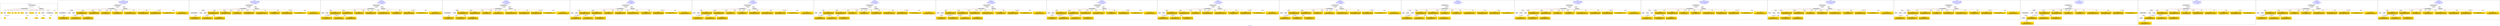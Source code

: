 digraph n0 {
fontcolor="blue"
remincross="true"
label="s05-met.json"
subgraph cluster_0 {
label="1-correct model"
n2[style="filled",color="white",fillcolor="lightgray",label="CulturalHeritageObject1"];
n3[shape="plaintext",style="filled",fillcolor="gold",label="Date"];
n4[style="filled",color="white",fillcolor="lightgray",label="Person1"];
n5[shape="plaintext",style="filled",fillcolor="gold",label="Description"];
n6[shape="plaintext",style="filled",fillcolor="gold",label="values"];
n7[shape="plaintext",style="filled",fillcolor="gold",label="Medium"];
n8[shape="plaintext",style="filled",fillcolor="gold",label="values"];
n9[shape="plaintext",style="filled",fillcolor="gold",label="Credit Line"];
n10[style="filled",color="white",fillcolor="lightgray",label="Concept1"];
n11[shape="plaintext",style="filled",fillcolor="gold",label="Accession Number"];
n12[style="filled",color="white",fillcolor="lightgray",label="Place1"];
n13[shape="plaintext",style="filled",fillcolor="gold",label="id"];
n14[style="filled",color="white",fillcolor="lightgray",label="Concept2"];
n15[style="filled",color="white",fillcolor="lightgray",label="CulturalHeritageObject2"];
n16[shape="plaintext",style="filled",fillcolor="gold",label="values"];
n17[shape="plaintext",style="filled",fillcolor="gold",label="Who"];
n18[shape="plaintext",style="filled",fillcolor="gold",label="Geography"];
n19[style="filled",color="white",fillcolor="lightgray",label="EuropeanaAggregation1"];
n20[style="filled",color="white",fillcolor="lightgray",label="WebResource1"];
n21[shape="plaintext",style="filled",fillcolor="gold",label="image"];
n22[shape="plaintext",style="filled",fillcolor="gold",label="values"];
n23[shape="plaintext",style="filled",fillcolor="gold",label="Classification"];
}
subgraph cluster_1 {
label="candidate 0\nlink coherence:0.9411764705882353\nnode coherence:0.9411764705882353\nconfidence:0.5173204408707296\nmapping score:0.5833878593752105\ncost:16.99942\n-precision:0.76-recall:0.62"
n25[style="filled",color="white",fillcolor="lightgray",label="CulturalHeritageObject1"];
n26[style="filled",color="white",fillcolor="lightgray",label="CulturalHeritageObject2"];
n27[style="filled",color="white",fillcolor="lightgray",label="Person1"];
n28[style="filled",color="white",fillcolor="lightgray",label="Concept1"];
n29[style="filled",color="white",fillcolor="lightgray",label="EuropeanaAggregation1"];
n30[style="filled",color="white",fillcolor="lightgray",label="WebResource1"];
n31[shape="plaintext",style="filled",fillcolor="gold",label="Credit Line\n[CulturalHeritageObject,provenance,0.622]\n[CulturalHeritageObject,description,0.152]\n[CulturalHeritageObject,title,0.139]\n[Person,biographicalInformation,0.087]"];
n32[shape="plaintext",style="filled",fillcolor="gold",label="Description\n[Person,biographicalInformation,0.407]\n[CulturalHeritageObject,description,0.354]\n[CulturalHeritageObject,title,0.159]\n[CulturalHeritageObject,provenance,0.08]"];
n33[shape="plaintext",style="filled",fillcolor="gold",label="Date\n[CulturalHeritageObject,created,0.469]\n[Person,dateOfBirth,0.279]\n[Person,dateOfDeath,0.186]\n[Person,biographicalInformation,0.066]"];
n34[shape="plaintext",style="filled",fillcolor="gold",label="Geography\n[CulturalHeritageObject,provenance,0.353]\n[Concept,prefLabel,0.243]\n[Person,nameOfThePerson,0.206]\n[CulturalHeritageObject,title,0.198]"];
n35[shape="plaintext",style="filled",fillcolor="gold",label="values\n[CulturalHeritageObject,extent,0.751]\n[CulturalHeritageObject,accessionNumber,0.114]\n[CulturalHeritageObject,description,0.071]\n[CulturalHeritageObject,provenance,0.064]"];
n36[shape="plaintext",style="filled",fillcolor="gold",label="values\n[CulturalHeritageObject,provenance,0.307]\n[Person,biographicalInformation,0.253]\n[CulturalHeritageObject,description,0.235]\n[CulturalHeritageObject,title,0.205]"];
n37[shape="plaintext",style="filled",fillcolor="gold",label="image\n[WebResource,classLink,0.714]\n[Document,classLink,0.258]\n[CulturalHeritageObject,accessionNumber,0.023]\n[CulturalHeritageObject,medium,0.005]"];
n38[shape="plaintext",style="filled",fillcolor="gold",label="Medium\n[CulturalHeritageObject,medium,0.836]\n[CulturalHeritageObject,description,0.062]\n[Person,biographicalInformation,0.06]\n[CulturalHeritageObject,provenance,0.042]"];
n39[shape="plaintext",style="filled",fillcolor="gold",label="Who\n[Person,nameOfThePerson,0.454]\n[Document,classLink,0.264]\n[CulturalHeritageObject,provenance,0.175]\n[CulturalHeritageObject,description,0.108]"];
n40[shape="plaintext",style="filled",fillcolor="gold",label="Accession Number\n[CulturalHeritageObject,accessionNumber,0.556]\n[CulturalHeritageObject,extent,0.444]"];
n41[shape="plaintext",style="filled",fillcolor="gold",label="Classification\n[Concept,prefLabel,0.355]\n[Person,biographicalInformation,0.342]\n[CulturalHeritageObject,medium,0.153]\n[CulturalHeritageObject,description,0.15]"];
n42[shape="plaintext",style="filled",fillcolor="gold",label="values\n[CulturalHeritageObject,medium,0.54]\n[Person,biographicalInformation,0.188]\n[Concept,prefLabel,0.164]\n[CulturalHeritageObject,description,0.109]"];
}
subgraph cluster_2 {
label="candidate 1\nlink coherence:0.9411764705882353\nnode coherence:0.9411764705882353\nconfidence:0.5129034200815125\nmapping score:0.5819155191121382\ncost:16.99942\n-precision:0.82-recall:0.67"
n44[style="filled",color="white",fillcolor="lightgray",label="CulturalHeritageObject1"];
n45[style="filled",color="white",fillcolor="lightgray",label="CulturalHeritageObject2"];
n46[style="filled",color="white",fillcolor="lightgray",label="Person1"];
n47[style="filled",color="white",fillcolor="lightgray",label="Concept1"];
n48[style="filled",color="white",fillcolor="lightgray",label="EuropeanaAggregation1"];
n49[style="filled",color="white",fillcolor="lightgray",label="WebResource1"];
n50[shape="plaintext",style="filled",fillcolor="gold",label="values\n[CulturalHeritageObject,provenance,0.307]\n[Person,biographicalInformation,0.253]\n[CulturalHeritageObject,description,0.235]\n[CulturalHeritageObject,title,0.205]"];
n51[shape="plaintext",style="filled",fillcolor="gold",label="Description\n[Person,biographicalInformation,0.407]\n[CulturalHeritageObject,description,0.354]\n[CulturalHeritageObject,title,0.159]\n[CulturalHeritageObject,provenance,0.08]"];
n52[shape="plaintext",style="filled",fillcolor="gold",label="Date\n[CulturalHeritageObject,created,0.469]\n[Person,dateOfBirth,0.279]\n[Person,dateOfDeath,0.186]\n[Person,biographicalInformation,0.066]"];
n53[shape="plaintext",style="filled",fillcolor="gold",label="Credit Line\n[CulturalHeritageObject,provenance,0.622]\n[CulturalHeritageObject,description,0.152]\n[CulturalHeritageObject,title,0.139]\n[Person,biographicalInformation,0.087]"];
n54[shape="plaintext",style="filled",fillcolor="gold",label="values\n[CulturalHeritageObject,extent,0.751]\n[CulturalHeritageObject,accessionNumber,0.114]\n[CulturalHeritageObject,description,0.071]\n[CulturalHeritageObject,provenance,0.064]"];
n55[shape="plaintext",style="filled",fillcolor="gold",label="Geography\n[CulturalHeritageObject,provenance,0.353]\n[Concept,prefLabel,0.243]\n[Person,nameOfThePerson,0.206]\n[CulturalHeritageObject,title,0.198]"];
n56[shape="plaintext",style="filled",fillcolor="gold",label="image\n[WebResource,classLink,0.714]\n[Document,classLink,0.258]\n[CulturalHeritageObject,accessionNumber,0.023]\n[CulturalHeritageObject,medium,0.005]"];
n57[shape="plaintext",style="filled",fillcolor="gold",label="Medium\n[CulturalHeritageObject,medium,0.836]\n[CulturalHeritageObject,description,0.062]\n[Person,biographicalInformation,0.06]\n[CulturalHeritageObject,provenance,0.042]"];
n58[shape="plaintext",style="filled",fillcolor="gold",label="Who\n[Person,nameOfThePerson,0.454]\n[Document,classLink,0.264]\n[CulturalHeritageObject,provenance,0.175]\n[CulturalHeritageObject,description,0.108]"];
n59[shape="plaintext",style="filled",fillcolor="gold",label="Accession Number\n[CulturalHeritageObject,accessionNumber,0.556]\n[CulturalHeritageObject,extent,0.444]"];
n60[shape="plaintext",style="filled",fillcolor="gold",label="Classification\n[Concept,prefLabel,0.355]\n[Person,biographicalInformation,0.342]\n[CulturalHeritageObject,medium,0.153]\n[CulturalHeritageObject,description,0.15]"];
n61[shape="plaintext",style="filled",fillcolor="gold",label="values\n[CulturalHeritageObject,medium,0.54]\n[Person,biographicalInformation,0.188]\n[Concept,prefLabel,0.164]\n[CulturalHeritageObject,description,0.109]"];
}
subgraph cluster_3 {
label="candidate 10\nlink coherence:0.9375\nnode coherence:0.9375\nconfidence:0.483591425654895\nmapping score:0.5848082529960761\ncost:15.99944\n-precision:0.81-recall:0.62"
n63[style="filled",color="white",fillcolor="lightgray",label="CulturalHeritageObject1"];
n64[style="filled",color="white",fillcolor="lightgray",label="Person1"];
n65[style="filled",color="white",fillcolor="lightgray",label="Concept1"];
n66[style="filled",color="white",fillcolor="lightgray",label="EuropeanaAggregation1"];
n67[style="filled",color="white",fillcolor="lightgray",label="WebResource1"];
n68[shape="plaintext",style="filled",fillcolor="gold",label="values\n[CulturalHeritageObject,provenance,0.307]\n[Person,biographicalInformation,0.253]\n[CulturalHeritageObject,description,0.235]\n[CulturalHeritageObject,title,0.205]"];
n69[shape="plaintext",style="filled",fillcolor="gold",label="Description\n[Person,biographicalInformation,0.407]\n[CulturalHeritageObject,description,0.354]\n[CulturalHeritageObject,title,0.159]\n[CulturalHeritageObject,provenance,0.08]"];
n70[shape="plaintext",style="filled",fillcolor="gold",label="Date\n[CulturalHeritageObject,created,0.469]\n[Person,dateOfBirth,0.279]\n[Person,dateOfDeath,0.186]\n[Person,biographicalInformation,0.066]"];
n71[shape="plaintext",style="filled",fillcolor="gold",label="Credit Line\n[CulturalHeritageObject,provenance,0.622]\n[CulturalHeritageObject,description,0.152]\n[CulturalHeritageObject,title,0.139]\n[Person,biographicalInformation,0.087]"];
n72[shape="plaintext",style="filled",fillcolor="gold",label="values\n[CulturalHeritageObject,extent,0.751]\n[CulturalHeritageObject,accessionNumber,0.114]\n[CulturalHeritageObject,description,0.071]\n[CulturalHeritageObject,provenance,0.064]"];
n73[shape="plaintext",style="filled",fillcolor="gold",label="Geography\n[CulturalHeritageObject,provenance,0.353]\n[Concept,prefLabel,0.243]\n[Person,nameOfThePerson,0.206]\n[CulturalHeritageObject,title,0.198]"];
n74[shape="plaintext",style="filled",fillcolor="gold",label="image\n[WebResource,classLink,0.714]\n[Document,classLink,0.258]\n[CulturalHeritageObject,accessionNumber,0.023]\n[CulturalHeritageObject,medium,0.005]"];
n75[shape="plaintext",style="filled",fillcolor="gold",label="Medium\n[CulturalHeritageObject,medium,0.836]\n[CulturalHeritageObject,description,0.062]\n[Person,biographicalInformation,0.06]\n[CulturalHeritageObject,provenance,0.042]"];
n76[shape="plaintext",style="filled",fillcolor="gold",label="values\n[CulturalHeritageObject,medium,0.54]\n[Person,biographicalInformation,0.188]\n[Concept,prefLabel,0.164]\n[CulturalHeritageObject,description,0.109]"];
n77[shape="plaintext",style="filled",fillcolor="gold",label="Who\n[Person,nameOfThePerson,0.454]\n[Document,classLink,0.264]\n[CulturalHeritageObject,provenance,0.175]\n[CulturalHeritageObject,description,0.108]"];
n78[shape="plaintext",style="filled",fillcolor="gold",label="Accession Number\n[CulturalHeritageObject,accessionNumber,0.556]\n[CulturalHeritageObject,extent,0.444]"];
n79[shape="plaintext",style="filled",fillcolor="gold",label="Classification\n[Concept,prefLabel,0.355]\n[Person,biographicalInformation,0.342]\n[CulturalHeritageObject,medium,0.153]\n[CulturalHeritageObject,description,0.15]"];
}
subgraph cluster_4 {
label="candidate 11\nlink coherence:0.9375\nnode coherence:0.9375\nconfidence:0.48110264295447175\nmapping score:0.5839786587626017\ncost:15.99962\n-precision:0.69-recall:0.52"
n81[style="filled",color="white",fillcolor="lightgray",label="CulturalHeritageObject1"];
n82[style="filled",color="white",fillcolor="lightgray",label="CulturalHeritageObject2"];
n83[style="filled",color="white",fillcolor="lightgray",label="Concept1"];
n84[style="filled",color="white",fillcolor="lightgray",label="EuropeanaAggregation1"];
n85[style="filled",color="white",fillcolor="lightgray",label="WebResource1"];
n86[shape="plaintext",style="filled",fillcolor="gold",label="Credit Line\n[CulturalHeritageObject,provenance,0.622]\n[CulturalHeritageObject,description,0.152]\n[CulturalHeritageObject,title,0.139]\n[Person,biographicalInformation,0.087]"];
n87[shape="plaintext",style="filled",fillcolor="gold",label="Description\n[Person,biographicalInformation,0.407]\n[CulturalHeritageObject,description,0.354]\n[CulturalHeritageObject,title,0.159]\n[CulturalHeritageObject,provenance,0.08]"];
n88[shape="plaintext",style="filled",fillcolor="gold",label="Date\n[CulturalHeritageObject,created,0.469]\n[Person,dateOfBirth,0.279]\n[Person,dateOfDeath,0.186]\n[Person,biographicalInformation,0.066]"];
n89[shape="plaintext",style="filled",fillcolor="gold",label="Who\n[Person,nameOfThePerson,0.454]\n[Document,classLink,0.264]\n[CulturalHeritageObject,provenance,0.175]\n[CulturalHeritageObject,description,0.108]"];
n90[shape="plaintext",style="filled",fillcolor="gold",label="values\n[CulturalHeritageObject,extent,0.751]\n[CulturalHeritageObject,accessionNumber,0.114]\n[CulturalHeritageObject,description,0.071]\n[CulturalHeritageObject,provenance,0.064]"];
n91[shape="plaintext",style="filled",fillcolor="gold",label="values\n[CulturalHeritageObject,provenance,0.307]\n[Person,biographicalInformation,0.253]\n[CulturalHeritageObject,description,0.235]\n[CulturalHeritageObject,title,0.205]"];
n92[shape="plaintext",style="filled",fillcolor="gold",label="image\n[WebResource,classLink,0.714]\n[Document,classLink,0.258]\n[CulturalHeritageObject,accessionNumber,0.023]\n[CulturalHeritageObject,medium,0.005]"];
n93[shape="plaintext",style="filled",fillcolor="gold",label="Medium\n[CulturalHeritageObject,medium,0.836]\n[CulturalHeritageObject,description,0.062]\n[Person,biographicalInformation,0.06]\n[CulturalHeritageObject,provenance,0.042]"];
n94[shape="plaintext",style="filled",fillcolor="gold",label="Geography\n[CulturalHeritageObject,provenance,0.353]\n[Concept,prefLabel,0.243]\n[Person,nameOfThePerson,0.206]\n[CulturalHeritageObject,title,0.198]"];
n95[shape="plaintext",style="filled",fillcolor="gold",label="Accession Number\n[CulturalHeritageObject,accessionNumber,0.556]\n[CulturalHeritageObject,extent,0.444]"];
n96[shape="plaintext",style="filled",fillcolor="gold",label="Classification\n[Concept,prefLabel,0.355]\n[Person,biographicalInformation,0.342]\n[CulturalHeritageObject,medium,0.153]\n[CulturalHeritageObject,description,0.15]"];
n97[shape="plaintext",style="filled",fillcolor="gold",label="values\n[CulturalHeritageObject,medium,0.54]\n[Person,biographicalInformation,0.188]\n[Concept,prefLabel,0.164]\n[CulturalHeritageObject,description,0.109]"];
}
subgraph cluster_5 {
label="candidate 12\nlink coherence:0.9375\nnode coherence:0.9375\nconfidence:0.4804608813560997\nmapping score:0.583764738229811\ncost:15.99944\n-precision:0.88-recall:0.67"
n99[style="filled",color="white",fillcolor="lightgray",label="CulturalHeritageObject1"];
n100[style="filled",color="white",fillcolor="lightgray",label="Person1"];
n101[style="filled",color="white",fillcolor="lightgray",label="Concept1"];
n102[style="filled",color="white",fillcolor="lightgray",label="EuropeanaAggregation1"];
n103[style="filled",color="white",fillcolor="lightgray",label="WebResource1"];
n104[shape="plaintext",style="filled",fillcolor="gold",label="values\n[CulturalHeritageObject,provenance,0.307]\n[Person,biographicalInformation,0.253]\n[CulturalHeritageObject,description,0.235]\n[CulturalHeritageObject,title,0.205]"];
n105[shape="plaintext",style="filled",fillcolor="gold",label="Description\n[Person,biographicalInformation,0.407]\n[CulturalHeritageObject,description,0.354]\n[CulturalHeritageObject,title,0.159]\n[CulturalHeritageObject,provenance,0.08]"];
n106[shape="plaintext",style="filled",fillcolor="gold",label="Date\n[CulturalHeritageObject,created,0.469]\n[Person,dateOfBirth,0.279]\n[Person,dateOfDeath,0.186]\n[Person,biographicalInformation,0.066]"];
n107[shape="plaintext",style="filled",fillcolor="gold",label="Credit Line\n[CulturalHeritageObject,provenance,0.622]\n[CulturalHeritageObject,description,0.152]\n[CulturalHeritageObject,title,0.139]\n[Person,biographicalInformation,0.087]"];
n108[shape="plaintext",style="filled",fillcolor="gold",label="values\n[CulturalHeritageObject,extent,0.751]\n[CulturalHeritageObject,accessionNumber,0.114]\n[CulturalHeritageObject,description,0.071]\n[CulturalHeritageObject,provenance,0.064]"];
n109[shape="plaintext",style="filled",fillcolor="gold",label="Geography\n[CulturalHeritageObject,provenance,0.353]\n[Concept,prefLabel,0.243]\n[Person,nameOfThePerson,0.206]\n[CulturalHeritageObject,title,0.198]"];
n110[shape="plaintext",style="filled",fillcolor="gold",label="image\n[WebResource,classLink,0.714]\n[Document,classLink,0.258]\n[CulturalHeritageObject,accessionNumber,0.023]\n[CulturalHeritageObject,medium,0.005]"];
n111[shape="plaintext",style="filled",fillcolor="gold",label="Medium\n[CulturalHeritageObject,medium,0.836]\n[CulturalHeritageObject,description,0.062]\n[Person,biographicalInformation,0.06]\n[CulturalHeritageObject,provenance,0.042]"];
n112[shape="plaintext",style="filled",fillcolor="gold",label="Classification\n[Concept,prefLabel,0.355]\n[Person,biographicalInformation,0.342]\n[CulturalHeritageObject,medium,0.153]\n[CulturalHeritageObject,description,0.15]"];
n113[shape="plaintext",style="filled",fillcolor="gold",label="Who\n[Person,nameOfThePerson,0.454]\n[Document,classLink,0.264]\n[CulturalHeritageObject,provenance,0.175]\n[CulturalHeritageObject,description,0.108]"];
n114[shape="plaintext",style="filled",fillcolor="gold",label="Accession Number\n[CulturalHeritageObject,accessionNumber,0.556]\n[CulturalHeritageObject,extent,0.444]"];
n115[shape="plaintext",style="filled",fillcolor="gold",label="values\n[CulturalHeritageObject,medium,0.54]\n[Person,biographicalInformation,0.188]\n[Concept,prefLabel,0.164]\n[CulturalHeritageObject,description,0.109]"];
}
subgraph cluster_6 {
label="candidate 13\nlink coherence:0.9375\nnode coherence:0.9375\nconfidence:0.4743237941300884\nmapping score:0.5817190424878073\ncost:15.99944\n-precision:0.69-recall:0.52"
n117[style="filled",color="white",fillcolor="lightgray",label="CulturalHeritageObject1"];
n118[style="filled",color="white",fillcolor="lightgray",label="Person1"];
n119[style="filled",color="white",fillcolor="lightgray",label="Concept1"];
n120[style="filled",color="white",fillcolor="lightgray",label="EuropeanaAggregation1"];
n121[style="filled",color="white",fillcolor="lightgray",label="WebResource1"];
n122[shape="plaintext",style="filled",fillcolor="gold",label="Credit Line\n[CulturalHeritageObject,provenance,0.622]\n[CulturalHeritageObject,description,0.152]\n[CulturalHeritageObject,title,0.139]\n[Person,biographicalInformation,0.087]"];
n123[shape="plaintext",style="filled",fillcolor="gold",label="values\n[CulturalHeritageObject,provenance,0.307]\n[Person,biographicalInformation,0.253]\n[CulturalHeritageObject,description,0.235]\n[CulturalHeritageObject,title,0.205]"];
n124[shape="plaintext",style="filled",fillcolor="gold",label="Date\n[CulturalHeritageObject,created,0.469]\n[Person,dateOfBirth,0.279]\n[Person,dateOfDeath,0.186]\n[Person,biographicalInformation,0.066]"];
n125[shape="plaintext",style="filled",fillcolor="gold",label="Geography\n[CulturalHeritageObject,provenance,0.353]\n[Concept,prefLabel,0.243]\n[Person,nameOfThePerson,0.206]\n[CulturalHeritageObject,title,0.198]"];
n126[shape="plaintext",style="filled",fillcolor="gold",label="Description\n[Person,biographicalInformation,0.407]\n[CulturalHeritageObject,description,0.354]\n[CulturalHeritageObject,title,0.159]\n[CulturalHeritageObject,provenance,0.08]"];
n127[shape="plaintext",style="filled",fillcolor="gold",label="values\n[CulturalHeritageObject,extent,0.751]\n[CulturalHeritageObject,accessionNumber,0.114]\n[CulturalHeritageObject,description,0.071]\n[CulturalHeritageObject,provenance,0.064]"];
n128[shape="plaintext",style="filled",fillcolor="gold",label="image\n[WebResource,classLink,0.714]\n[Document,classLink,0.258]\n[CulturalHeritageObject,accessionNumber,0.023]\n[CulturalHeritageObject,medium,0.005]"];
n129[shape="plaintext",style="filled",fillcolor="gold",label="Medium\n[CulturalHeritageObject,medium,0.836]\n[CulturalHeritageObject,description,0.062]\n[Person,biographicalInformation,0.06]\n[CulturalHeritageObject,provenance,0.042]"];
n130[shape="plaintext",style="filled",fillcolor="gold",label="values\n[CulturalHeritageObject,medium,0.54]\n[Person,biographicalInformation,0.188]\n[Concept,prefLabel,0.164]\n[CulturalHeritageObject,description,0.109]"];
n131[shape="plaintext",style="filled",fillcolor="gold",label="Who\n[Person,nameOfThePerson,0.454]\n[Document,classLink,0.264]\n[CulturalHeritageObject,provenance,0.175]\n[CulturalHeritageObject,description,0.108]"];
n132[shape="plaintext",style="filled",fillcolor="gold",label="Accession Number\n[CulturalHeritageObject,accessionNumber,0.556]\n[CulturalHeritageObject,extent,0.444]"];
n133[shape="plaintext",style="filled",fillcolor="gold",label="Classification\n[Concept,prefLabel,0.355]\n[Person,biographicalInformation,0.342]\n[CulturalHeritageObject,medium,0.153]\n[CulturalHeritageObject,description,0.15]"];
}
subgraph cluster_7 {
label="candidate 14\nlink coherence:0.9375\nnode coherence:0.9375\nconfidence:0.4711932498312931\nmapping score:0.5806755277215422\ncost:15.99944\n-precision:0.75-recall:0.57"
n135[style="filled",color="white",fillcolor="lightgray",label="CulturalHeritageObject1"];
n136[style="filled",color="white",fillcolor="lightgray",label="Person1"];
n137[style="filled",color="white",fillcolor="lightgray",label="Concept1"];
n138[style="filled",color="white",fillcolor="lightgray",label="EuropeanaAggregation1"];
n139[style="filled",color="white",fillcolor="lightgray",label="WebResource1"];
n140[shape="plaintext",style="filled",fillcolor="gold",label="Credit Line\n[CulturalHeritageObject,provenance,0.622]\n[CulturalHeritageObject,description,0.152]\n[CulturalHeritageObject,title,0.139]\n[Person,biographicalInformation,0.087]"];
n141[shape="plaintext",style="filled",fillcolor="gold",label="values\n[CulturalHeritageObject,provenance,0.307]\n[Person,biographicalInformation,0.253]\n[CulturalHeritageObject,description,0.235]\n[CulturalHeritageObject,title,0.205]"];
n142[shape="plaintext",style="filled",fillcolor="gold",label="Date\n[CulturalHeritageObject,created,0.469]\n[Person,dateOfBirth,0.279]\n[Person,dateOfDeath,0.186]\n[Person,biographicalInformation,0.066]"];
n143[shape="plaintext",style="filled",fillcolor="gold",label="Geography\n[CulturalHeritageObject,provenance,0.353]\n[Concept,prefLabel,0.243]\n[Person,nameOfThePerson,0.206]\n[CulturalHeritageObject,title,0.198]"];
n144[shape="plaintext",style="filled",fillcolor="gold",label="Description\n[Person,biographicalInformation,0.407]\n[CulturalHeritageObject,description,0.354]\n[CulturalHeritageObject,title,0.159]\n[CulturalHeritageObject,provenance,0.08]"];
n145[shape="plaintext",style="filled",fillcolor="gold",label="values\n[CulturalHeritageObject,extent,0.751]\n[CulturalHeritageObject,accessionNumber,0.114]\n[CulturalHeritageObject,description,0.071]\n[CulturalHeritageObject,provenance,0.064]"];
n146[shape="plaintext",style="filled",fillcolor="gold",label="image\n[WebResource,classLink,0.714]\n[Document,classLink,0.258]\n[CulturalHeritageObject,accessionNumber,0.023]\n[CulturalHeritageObject,medium,0.005]"];
n147[shape="plaintext",style="filled",fillcolor="gold",label="Medium\n[CulturalHeritageObject,medium,0.836]\n[CulturalHeritageObject,description,0.062]\n[Person,biographicalInformation,0.06]\n[CulturalHeritageObject,provenance,0.042]"];
n148[shape="plaintext",style="filled",fillcolor="gold",label="Classification\n[Concept,prefLabel,0.355]\n[Person,biographicalInformation,0.342]\n[CulturalHeritageObject,medium,0.153]\n[CulturalHeritageObject,description,0.15]"];
n149[shape="plaintext",style="filled",fillcolor="gold",label="Who\n[Person,nameOfThePerson,0.454]\n[Document,classLink,0.264]\n[CulturalHeritageObject,provenance,0.175]\n[CulturalHeritageObject,description,0.108]"];
n150[shape="plaintext",style="filled",fillcolor="gold",label="Accession Number\n[CulturalHeritageObject,accessionNumber,0.556]\n[CulturalHeritageObject,extent,0.444]"];
n151[shape="plaintext",style="filled",fillcolor="gold",label="values\n[CulturalHeritageObject,medium,0.54]\n[Person,biographicalInformation,0.188]\n[Concept,prefLabel,0.164]\n[CulturalHeritageObject,description,0.109]"];
}
subgraph cluster_8 {
label="candidate 15\nlink coherence:0.9375\nnode coherence:0.9375\nconfidence:0.46774286184794583\nmapping score:0.5795253983937597\ncost:15.99944\n-precision:0.75-recall:0.57"
n153[style="filled",color="white",fillcolor="lightgray",label="CulturalHeritageObject1"];
n154[style="filled",color="white",fillcolor="lightgray",label="Person1"];
n155[style="filled",color="white",fillcolor="lightgray",label="Concept1"];
n156[style="filled",color="white",fillcolor="lightgray",label="EuropeanaAggregation1"];
n157[style="filled",color="white",fillcolor="lightgray",label="WebResource1"];
n158[shape="plaintext",style="filled",fillcolor="gold",label="values\n[CulturalHeritageObject,provenance,0.307]\n[Person,biographicalInformation,0.253]\n[CulturalHeritageObject,description,0.235]\n[CulturalHeritageObject,title,0.205]"];
n159[shape="plaintext",style="filled",fillcolor="gold",label="Description\n[Person,biographicalInformation,0.407]\n[CulturalHeritageObject,description,0.354]\n[CulturalHeritageObject,title,0.159]\n[CulturalHeritageObject,provenance,0.08]"];
n160[shape="plaintext",style="filled",fillcolor="gold",label="Credit Line\n[CulturalHeritageObject,provenance,0.622]\n[CulturalHeritageObject,description,0.152]\n[CulturalHeritageObject,title,0.139]\n[Person,biographicalInformation,0.087]"];
n161[shape="plaintext",style="filled",fillcolor="gold",label="Date\n[CulturalHeritageObject,created,0.469]\n[Person,dateOfBirth,0.279]\n[Person,dateOfDeath,0.186]\n[Person,biographicalInformation,0.066]"];
n162[shape="plaintext",style="filled",fillcolor="gold",label="values\n[CulturalHeritageObject,extent,0.751]\n[CulturalHeritageObject,accessionNumber,0.114]\n[CulturalHeritageObject,description,0.071]\n[CulturalHeritageObject,provenance,0.064]"];
n163[shape="plaintext",style="filled",fillcolor="gold",label="Geography\n[CulturalHeritageObject,provenance,0.353]\n[Concept,prefLabel,0.243]\n[Person,nameOfThePerson,0.206]\n[CulturalHeritageObject,title,0.198]"];
n164[shape="plaintext",style="filled",fillcolor="gold",label="image\n[WebResource,classLink,0.714]\n[Document,classLink,0.258]\n[CulturalHeritageObject,accessionNumber,0.023]\n[CulturalHeritageObject,medium,0.005]"];
n165[shape="plaintext",style="filled",fillcolor="gold",label="Medium\n[CulturalHeritageObject,medium,0.836]\n[CulturalHeritageObject,description,0.062]\n[Person,biographicalInformation,0.06]\n[CulturalHeritageObject,provenance,0.042]"];
n166[shape="plaintext",style="filled",fillcolor="gold",label="values\n[CulturalHeritageObject,medium,0.54]\n[Person,biographicalInformation,0.188]\n[Concept,prefLabel,0.164]\n[CulturalHeritageObject,description,0.109]"];
n167[shape="plaintext",style="filled",fillcolor="gold",label="Who\n[Person,nameOfThePerson,0.454]\n[Document,classLink,0.264]\n[CulturalHeritageObject,provenance,0.175]\n[CulturalHeritageObject,description,0.108]"];
n168[shape="plaintext",style="filled",fillcolor="gold",label="Accession Number\n[CulturalHeritageObject,accessionNumber,0.556]\n[CulturalHeritageObject,extent,0.444]"];
n169[shape="plaintext",style="filled",fillcolor="gold",label="Classification\n[Concept,prefLabel,0.355]\n[Person,biographicalInformation,0.342]\n[CulturalHeritageObject,medium,0.153]\n[CulturalHeritageObject,description,0.15]"];
}
subgraph cluster_9 {
label="candidate 16\nlink coherence:0.9375\nnode coherence:0.9375\nconfidence:0.46461231754915056\nmapping score:0.5784818836274946\ncost:15.99944\n-precision:0.81-recall:0.62"
n171[style="filled",color="white",fillcolor="lightgray",label="CulturalHeritageObject1"];
n172[style="filled",color="white",fillcolor="lightgray",label="Person1"];
n173[style="filled",color="white",fillcolor="lightgray",label="Concept1"];
n174[style="filled",color="white",fillcolor="lightgray",label="EuropeanaAggregation1"];
n175[style="filled",color="white",fillcolor="lightgray",label="WebResource1"];
n176[shape="plaintext",style="filled",fillcolor="gold",label="values\n[CulturalHeritageObject,provenance,0.307]\n[Person,biographicalInformation,0.253]\n[CulturalHeritageObject,description,0.235]\n[CulturalHeritageObject,title,0.205]"];
n177[shape="plaintext",style="filled",fillcolor="gold",label="Description\n[Person,biographicalInformation,0.407]\n[CulturalHeritageObject,description,0.354]\n[CulturalHeritageObject,title,0.159]\n[CulturalHeritageObject,provenance,0.08]"];
n178[shape="plaintext",style="filled",fillcolor="gold",label="Credit Line\n[CulturalHeritageObject,provenance,0.622]\n[CulturalHeritageObject,description,0.152]\n[CulturalHeritageObject,title,0.139]\n[Person,biographicalInformation,0.087]"];
n179[shape="plaintext",style="filled",fillcolor="gold",label="Date\n[CulturalHeritageObject,created,0.469]\n[Person,dateOfBirth,0.279]\n[Person,dateOfDeath,0.186]\n[Person,biographicalInformation,0.066]"];
n180[shape="plaintext",style="filled",fillcolor="gold",label="values\n[CulturalHeritageObject,extent,0.751]\n[CulturalHeritageObject,accessionNumber,0.114]\n[CulturalHeritageObject,description,0.071]\n[CulturalHeritageObject,provenance,0.064]"];
n181[shape="plaintext",style="filled",fillcolor="gold",label="Geography\n[CulturalHeritageObject,provenance,0.353]\n[Concept,prefLabel,0.243]\n[Person,nameOfThePerson,0.206]\n[CulturalHeritageObject,title,0.198]"];
n182[shape="plaintext",style="filled",fillcolor="gold",label="image\n[WebResource,classLink,0.714]\n[Document,classLink,0.258]\n[CulturalHeritageObject,accessionNumber,0.023]\n[CulturalHeritageObject,medium,0.005]"];
n183[shape="plaintext",style="filled",fillcolor="gold",label="Medium\n[CulturalHeritageObject,medium,0.836]\n[CulturalHeritageObject,description,0.062]\n[Person,biographicalInformation,0.06]\n[CulturalHeritageObject,provenance,0.042]"];
n184[shape="plaintext",style="filled",fillcolor="gold",label="Classification\n[Concept,prefLabel,0.355]\n[Person,biographicalInformation,0.342]\n[CulturalHeritageObject,medium,0.153]\n[CulturalHeritageObject,description,0.15]"];
n185[shape="plaintext",style="filled",fillcolor="gold",label="Who\n[Person,nameOfThePerson,0.454]\n[Document,classLink,0.264]\n[CulturalHeritageObject,provenance,0.175]\n[CulturalHeritageObject,description,0.108]"];
n186[shape="plaintext",style="filled",fillcolor="gold",label="Accession Number\n[CulturalHeritageObject,accessionNumber,0.556]\n[CulturalHeritageObject,extent,0.444]"];
n187[shape="plaintext",style="filled",fillcolor="gold",label="values\n[CulturalHeritageObject,medium,0.54]\n[Person,biographicalInformation,0.188]\n[Concept,prefLabel,0.164]\n[CulturalHeritageObject,description,0.109]"];
}
subgraph cluster_10 {
label="candidate 17\nlink coherence:0.9375\nnode coherence:0.9375\nconfidence:0.4515922927578398\nmapping score:0.5741418753637243\ncost:15.99944\n-precision:0.75-recall:0.57"
n189[style="filled",color="white",fillcolor="lightgray",label="CulturalHeritageObject1"];
n190[style="filled",color="white",fillcolor="lightgray",label="Person1"];
n191[style="filled",color="white",fillcolor="lightgray",label="Concept1"];
n192[style="filled",color="white",fillcolor="lightgray",label="EuropeanaAggregation1"];
n193[style="filled",color="white",fillcolor="lightgray",label="WebResource1"];
n194[shape="plaintext",style="filled",fillcolor="gold",label="Description\n[Person,biographicalInformation,0.407]\n[CulturalHeritageObject,description,0.354]\n[CulturalHeritageObject,title,0.159]\n[CulturalHeritageObject,provenance,0.08]"];
n195[shape="plaintext",style="filled",fillcolor="gold",label="values\n[CulturalHeritageObject,provenance,0.307]\n[Person,biographicalInformation,0.253]\n[CulturalHeritageObject,description,0.235]\n[CulturalHeritageObject,title,0.205]"];
n196[shape="plaintext",style="filled",fillcolor="gold",label="Date\n[CulturalHeritageObject,created,0.469]\n[Person,dateOfBirth,0.279]\n[Person,dateOfDeath,0.186]\n[Person,biographicalInformation,0.066]"];
n197[shape="plaintext",style="filled",fillcolor="gold",label="Credit Line\n[CulturalHeritageObject,provenance,0.622]\n[CulturalHeritageObject,description,0.152]\n[CulturalHeritageObject,title,0.139]\n[Person,biographicalInformation,0.087]"];
n198[shape="plaintext",style="filled",fillcolor="gold",label="values\n[CulturalHeritageObject,extent,0.751]\n[CulturalHeritageObject,accessionNumber,0.114]\n[CulturalHeritageObject,description,0.071]\n[CulturalHeritageObject,provenance,0.064]"];
n199[shape="plaintext",style="filled",fillcolor="gold",label="Geography\n[CulturalHeritageObject,provenance,0.353]\n[Concept,prefLabel,0.243]\n[Person,nameOfThePerson,0.206]\n[CulturalHeritageObject,title,0.198]"];
n200[shape="plaintext",style="filled",fillcolor="gold",label="image\n[WebResource,classLink,0.714]\n[Document,classLink,0.258]\n[CulturalHeritageObject,accessionNumber,0.023]\n[CulturalHeritageObject,medium,0.005]"];
n201[shape="plaintext",style="filled",fillcolor="gold",label="Medium\n[CulturalHeritageObject,medium,0.836]\n[CulturalHeritageObject,description,0.062]\n[Person,biographicalInformation,0.06]\n[CulturalHeritageObject,provenance,0.042]"];
n202[shape="plaintext",style="filled",fillcolor="gold",label="Classification\n[Concept,prefLabel,0.355]\n[Person,biographicalInformation,0.342]\n[CulturalHeritageObject,medium,0.153]\n[CulturalHeritageObject,description,0.15]"];
n203[shape="plaintext",style="filled",fillcolor="gold",label="Who\n[Person,nameOfThePerson,0.454]\n[Document,classLink,0.264]\n[CulturalHeritageObject,provenance,0.175]\n[CulturalHeritageObject,description,0.108]"];
n204[shape="plaintext",style="filled",fillcolor="gold",label="Accession Number\n[CulturalHeritageObject,accessionNumber,0.556]\n[CulturalHeritageObject,extent,0.444]"];
n205[shape="plaintext",style="filled",fillcolor="gold",label="values\n[CulturalHeritageObject,medium,0.54]\n[Person,biographicalInformation,0.188]\n[Concept,prefLabel,0.164]\n[CulturalHeritageObject,description,0.109]"];
}
subgraph cluster_11 {
label="candidate 18\nlink coherence:0.9375\nnode coherence:0.9375\nconfidence:0.44932898062092314\nmapping score:0.5733874379847521\ncost:15.99944\n-precision:0.75-recall:0.57"
n207[style="filled",color="white",fillcolor="lightgray",label="CulturalHeritageObject1"];
n208[style="filled",color="white",fillcolor="lightgray",label="Person1"];
n209[style="filled",color="white",fillcolor="lightgray",label="Concept1"];
n210[style="filled",color="white",fillcolor="lightgray",label="EuropeanaAggregation1"];
n211[style="filled",color="white",fillcolor="lightgray",label="WebResource1"];
n212[shape="plaintext",style="filled",fillcolor="gold",label="Credit Line\n[CulturalHeritageObject,provenance,0.622]\n[CulturalHeritageObject,description,0.152]\n[CulturalHeritageObject,title,0.139]\n[Person,biographicalInformation,0.087]"];
n213[shape="plaintext",style="filled",fillcolor="gold",label="Description\n[Person,biographicalInformation,0.407]\n[CulturalHeritageObject,description,0.354]\n[CulturalHeritageObject,title,0.159]\n[CulturalHeritageObject,provenance,0.08]"];
n214[shape="plaintext",style="filled",fillcolor="gold",label="Date\n[CulturalHeritageObject,created,0.469]\n[Person,dateOfBirth,0.279]\n[Person,dateOfDeath,0.186]\n[Person,biographicalInformation,0.066]"];
n215[shape="plaintext",style="filled",fillcolor="gold",label="Who\n[Person,nameOfThePerson,0.454]\n[Document,classLink,0.264]\n[CulturalHeritageObject,provenance,0.175]\n[CulturalHeritageObject,description,0.108]"];
n216[shape="plaintext",style="filled",fillcolor="gold",label="values\n[CulturalHeritageObject,extent,0.751]\n[CulturalHeritageObject,accessionNumber,0.114]\n[CulturalHeritageObject,description,0.071]\n[CulturalHeritageObject,provenance,0.064]"];
n217[shape="plaintext",style="filled",fillcolor="gold",label="values\n[CulturalHeritageObject,provenance,0.307]\n[Person,biographicalInformation,0.253]\n[CulturalHeritageObject,description,0.235]\n[CulturalHeritageObject,title,0.205]"];
n218[shape="plaintext",style="filled",fillcolor="gold",label="image\n[WebResource,classLink,0.714]\n[Document,classLink,0.258]\n[CulturalHeritageObject,accessionNumber,0.023]\n[CulturalHeritageObject,medium,0.005]"];
n219[shape="plaintext",style="filled",fillcolor="gold",label="Medium\n[CulturalHeritageObject,medium,0.836]\n[CulturalHeritageObject,description,0.062]\n[Person,biographicalInformation,0.06]\n[CulturalHeritageObject,provenance,0.042]"];
n220[shape="plaintext",style="filled",fillcolor="gold",label="Classification\n[Concept,prefLabel,0.355]\n[Person,biographicalInformation,0.342]\n[CulturalHeritageObject,medium,0.153]\n[CulturalHeritageObject,description,0.15]"];
n221[shape="plaintext",style="filled",fillcolor="gold",label="Accession Number\n[CulturalHeritageObject,accessionNumber,0.556]\n[CulturalHeritageObject,extent,0.444]"];
n222[shape="plaintext",style="filled",fillcolor="gold",label="Geography\n[CulturalHeritageObject,provenance,0.353]\n[Concept,prefLabel,0.243]\n[Person,nameOfThePerson,0.206]\n[CulturalHeritageObject,title,0.198]"];
n223[shape="plaintext",style="filled",fillcolor="gold",label="values\n[CulturalHeritageObject,medium,0.54]\n[Person,biographicalInformation,0.188]\n[Concept,prefLabel,0.164]\n[CulturalHeritageObject,description,0.109]"];
}
subgraph cluster_12 {
label="candidate 19\nlink coherence:0.9375\nnode coherence:0.9375\nconfidence:0.4468899404413245\nmapping score:0.5725744245915526\ncost:15.99957\n-precision:0.69-recall:0.52"
n225[style="filled",color="white",fillcolor="lightgray",label="CulturalHeritageObject1"];
n226[style="filled",color="white",fillcolor="lightgray",label="Person1"];
n227[style="filled",color="white",fillcolor="lightgray",label="Concept1"];
n228[style="filled",color="white",fillcolor="lightgray",label="Document1"];
n229[style="filled",color="white",fillcolor="lightgray",label="EuropeanaAggregation1"];
n230[shape="plaintext",style="filled",fillcolor="gold",label="Credit Line\n[CulturalHeritageObject,provenance,0.622]\n[CulturalHeritageObject,description,0.152]\n[CulturalHeritageObject,title,0.139]\n[Person,biographicalInformation,0.087]"];
n231[shape="plaintext",style="filled",fillcolor="gold",label="Description\n[Person,biographicalInformation,0.407]\n[CulturalHeritageObject,description,0.354]\n[CulturalHeritageObject,title,0.159]\n[CulturalHeritageObject,provenance,0.08]"];
n232[shape="plaintext",style="filled",fillcolor="gold",label="image\n[WebResource,classLink,0.714]\n[Document,classLink,0.258]\n[CulturalHeritageObject,accessionNumber,0.023]\n[CulturalHeritageObject,medium,0.005]"];
n233[shape="plaintext",style="filled",fillcolor="gold",label="Date\n[CulturalHeritageObject,created,0.469]\n[Person,dateOfBirth,0.279]\n[Person,dateOfDeath,0.186]\n[Person,biographicalInformation,0.066]"];
n234[shape="plaintext",style="filled",fillcolor="gold",label="Geography\n[CulturalHeritageObject,provenance,0.353]\n[Concept,prefLabel,0.243]\n[Person,nameOfThePerson,0.206]\n[CulturalHeritageObject,title,0.198]"];
n235[shape="plaintext",style="filled",fillcolor="gold",label="values\n[CulturalHeritageObject,extent,0.751]\n[CulturalHeritageObject,accessionNumber,0.114]\n[CulturalHeritageObject,description,0.071]\n[CulturalHeritageObject,provenance,0.064]"];
n236[shape="plaintext",style="filled",fillcolor="gold",label="values\n[CulturalHeritageObject,provenance,0.307]\n[Person,biographicalInformation,0.253]\n[CulturalHeritageObject,description,0.235]\n[CulturalHeritageObject,title,0.205]"];
n237[shape="plaintext",style="filled",fillcolor="gold",label="Medium\n[CulturalHeritageObject,medium,0.836]\n[CulturalHeritageObject,description,0.062]\n[Person,biographicalInformation,0.06]\n[CulturalHeritageObject,provenance,0.042]"];
n238[shape="plaintext",style="filled",fillcolor="gold",label="Classification\n[Concept,prefLabel,0.355]\n[Person,biographicalInformation,0.342]\n[CulturalHeritageObject,medium,0.153]\n[CulturalHeritageObject,description,0.15]"];
n239[shape="plaintext",style="filled",fillcolor="gold",label="Who\n[Person,nameOfThePerson,0.454]\n[Document,classLink,0.264]\n[CulturalHeritageObject,provenance,0.175]\n[CulturalHeritageObject,description,0.108]"];
n240[shape="plaintext",style="filled",fillcolor="gold",label="Accession Number\n[CulturalHeritageObject,accessionNumber,0.556]\n[CulturalHeritageObject,extent,0.444]"];
n241[shape="plaintext",style="filled",fillcolor="gold",label="values\n[CulturalHeritageObject,medium,0.54]\n[Person,biographicalInformation,0.188]\n[Concept,prefLabel,0.164]\n[CulturalHeritageObject,description,0.109]"];
}
subgraph cluster_13 {
label="candidate 2\nlink coherence:0.9411764705882353\nnode coherence:0.9411764705882353\nconfidence:0.4860075650552327\nmapping score:0.5729502341033782\ncost:16.99942\n-precision:0.88-recall:0.71"
n243[style="filled",color="white",fillcolor="lightgray",label="CulturalHeritageObject1"];
n244[style="filled",color="white",fillcolor="lightgray",label="Person1"];
n245[style="filled",color="white",fillcolor="lightgray",label="Concept1"];
n246[style="filled",color="white",fillcolor="lightgray",label="Concept2"];
n247[style="filled",color="white",fillcolor="lightgray",label="EuropeanaAggregation1"];
n248[style="filled",color="white",fillcolor="lightgray",label="WebResource1"];
n249[shape="plaintext",style="filled",fillcolor="gold",label="Credit Line\n[CulturalHeritageObject,provenance,0.622]\n[CulturalHeritageObject,description,0.152]\n[CulturalHeritageObject,title,0.139]\n[Person,biographicalInformation,0.087]"];
n250[shape="plaintext",style="filled",fillcolor="gold",label="Classification\n[Concept,prefLabel,0.355]\n[Person,biographicalInformation,0.342]\n[CulturalHeritageObject,medium,0.153]\n[CulturalHeritageObject,description,0.15]"];
n251[shape="plaintext",style="filled",fillcolor="gold",label="Description\n[Person,biographicalInformation,0.407]\n[CulturalHeritageObject,description,0.354]\n[CulturalHeritageObject,title,0.159]\n[CulturalHeritageObject,provenance,0.08]"];
n252[shape="plaintext",style="filled",fillcolor="gold",label="Date\n[CulturalHeritageObject,created,0.469]\n[Person,dateOfBirth,0.279]\n[Person,dateOfDeath,0.186]\n[Person,biographicalInformation,0.066]"];
n253[shape="plaintext",style="filled",fillcolor="gold",label="Geography\n[CulturalHeritageObject,provenance,0.353]\n[Concept,prefLabel,0.243]\n[Person,nameOfThePerson,0.206]\n[CulturalHeritageObject,title,0.198]"];
n254[shape="plaintext",style="filled",fillcolor="gold",label="values\n[CulturalHeritageObject,extent,0.751]\n[CulturalHeritageObject,accessionNumber,0.114]\n[CulturalHeritageObject,description,0.071]\n[CulturalHeritageObject,provenance,0.064]"];
n255[shape="plaintext",style="filled",fillcolor="gold",label="values\n[CulturalHeritageObject,provenance,0.307]\n[Person,biographicalInformation,0.253]\n[CulturalHeritageObject,description,0.235]\n[CulturalHeritageObject,title,0.205]"];
n256[shape="plaintext",style="filled",fillcolor="gold",label="image\n[WebResource,classLink,0.714]\n[Document,classLink,0.258]\n[CulturalHeritageObject,accessionNumber,0.023]\n[CulturalHeritageObject,medium,0.005]"];
n257[shape="plaintext",style="filled",fillcolor="gold",label="Medium\n[CulturalHeritageObject,medium,0.836]\n[CulturalHeritageObject,description,0.062]\n[Person,biographicalInformation,0.06]\n[CulturalHeritageObject,provenance,0.042]"];
n258[shape="plaintext",style="filled",fillcolor="gold",label="Who\n[Person,nameOfThePerson,0.454]\n[Document,classLink,0.264]\n[CulturalHeritageObject,provenance,0.175]\n[CulturalHeritageObject,description,0.108]"];
n259[shape="plaintext",style="filled",fillcolor="gold",label="Accession Number\n[CulturalHeritageObject,accessionNumber,0.556]\n[CulturalHeritageObject,extent,0.444]"];
n260[shape="plaintext",style="filled",fillcolor="gold",label="values\n[CulturalHeritageObject,medium,0.54]\n[Person,biographicalInformation,0.188]\n[Concept,prefLabel,0.164]\n[CulturalHeritageObject,description,0.109]"];
}
subgraph cluster_14 {
label="candidate 3\nlink coherence:0.9411764705882353\nnode coherence:0.9411764705882353\nconfidence:0.4860075650552327\nmapping score:0.5729502341033782\ncost:16.99943\n-precision:0.76-recall:0.62"
n262[style="filled",color="white",fillcolor="lightgray",label="CulturalHeritageObject1"];
n263[style="filled",color="white",fillcolor="lightgray",label="Person1"];
n264[style="filled",color="white",fillcolor="lightgray",label="Concept1"];
n265[style="filled",color="white",fillcolor="lightgray",label="Concept2"];
n266[style="filled",color="white",fillcolor="lightgray",label="EuropeanaAggregation1"];
n267[style="filled",color="white",fillcolor="lightgray",label="WebResource1"];
n268[shape="plaintext",style="filled",fillcolor="gold",label="Credit Line\n[CulturalHeritageObject,provenance,0.622]\n[CulturalHeritageObject,description,0.152]\n[CulturalHeritageObject,title,0.139]\n[Person,biographicalInformation,0.087]"];
n269[shape="plaintext",style="filled",fillcolor="gold",label="Classification\n[Concept,prefLabel,0.355]\n[Person,biographicalInformation,0.342]\n[CulturalHeritageObject,medium,0.153]\n[CulturalHeritageObject,description,0.15]"];
n270[shape="plaintext",style="filled",fillcolor="gold",label="Description\n[Person,biographicalInformation,0.407]\n[CulturalHeritageObject,description,0.354]\n[CulturalHeritageObject,title,0.159]\n[CulturalHeritageObject,provenance,0.08]"];
n271[shape="plaintext",style="filled",fillcolor="gold",label="Date\n[CulturalHeritageObject,created,0.469]\n[Person,dateOfBirth,0.279]\n[Person,dateOfDeath,0.186]\n[Person,biographicalInformation,0.066]"];
n272[shape="plaintext",style="filled",fillcolor="gold",label="Geography\n[CulturalHeritageObject,provenance,0.353]\n[Concept,prefLabel,0.243]\n[Person,nameOfThePerson,0.206]\n[CulturalHeritageObject,title,0.198]"];
n273[shape="plaintext",style="filled",fillcolor="gold",label="values\n[CulturalHeritageObject,extent,0.751]\n[CulturalHeritageObject,accessionNumber,0.114]\n[CulturalHeritageObject,description,0.071]\n[CulturalHeritageObject,provenance,0.064]"];
n274[shape="plaintext",style="filled",fillcolor="gold",label="values\n[CulturalHeritageObject,provenance,0.307]\n[Person,biographicalInformation,0.253]\n[CulturalHeritageObject,description,0.235]\n[CulturalHeritageObject,title,0.205]"];
n275[shape="plaintext",style="filled",fillcolor="gold",label="image\n[WebResource,classLink,0.714]\n[Document,classLink,0.258]\n[CulturalHeritageObject,accessionNumber,0.023]\n[CulturalHeritageObject,medium,0.005]"];
n276[shape="plaintext",style="filled",fillcolor="gold",label="Medium\n[CulturalHeritageObject,medium,0.836]\n[CulturalHeritageObject,description,0.062]\n[Person,biographicalInformation,0.06]\n[CulturalHeritageObject,provenance,0.042]"];
n277[shape="plaintext",style="filled",fillcolor="gold",label="Who\n[Person,nameOfThePerson,0.454]\n[Document,classLink,0.264]\n[CulturalHeritageObject,provenance,0.175]\n[CulturalHeritageObject,description,0.108]"];
n278[shape="plaintext",style="filled",fillcolor="gold",label="Accession Number\n[CulturalHeritageObject,accessionNumber,0.556]\n[CulturalHeritageObject,extent,0.444]"];
n279[shape="plaintext",style="filled",fillcolor="gold",label="values\n[CulturalHeritageObject,medium,0.54]\n[Person,biographicalInformation,0.188]\n[Concept,prefLabel,0.164]\n[CulturalHeritageObject,description,0.109]"];
}
subgraph cluster_15 {
label="candidate 4\nlink coherence:0.9411764705882353\nnode coherence:0.9411764705882353\nconfidence:0.4815905442660155\nmapping score:0.5714778938403059\ncost:16.99942\n-precision:0.94-recall:0.76"
n281[style="filled",color="white",fillcolor="lightgray",label="CulturalHeritageObject1"];
n282[style="filled",color="white",fillcolor="lightgray",label="Person1"];
n283[style="filled",color="white",fillcolor="lightgray",label="Concept1"];
n284[style="filled",color="white",fillcolor="lightgray",label="Concept2"];
n285[style="filled",color="white",fillcolor="lightgray",label="EuropeanaAggregation1"];
n286[style="filled",color="white",fillcolor="lightgray",label="WebResource1"];
n287[shape="plaintext",style="filled",fillcolor="gold",label="values\n[CulturalHeritageObject,provenance,0.307]\n[Person,biographicalInformation,0.253]\n[CulturalHeritageObject,description,0.235]\n[CulturalHeritageObject,title,0.205]"];
n288[shape="plaintext",style="filled",fillcolor="gold",label="Classification\n[Concept,prefLabel,0.355]\n[Person,biographicalInformation,0.342]\n[CulturalHeritageObject,medium,0.153]\n[CulturalHeritageObject,description,0.15]"];
n289[shape="plaintext",style="filled",fillcolor="gold",label="Description\n[Person,biographicalInformation,0.407]\n[CulturalHeritageObject,description,0.354]\n[CulturalHeritageObject,title,0.159]\n[CulturalHeritageObject,provenance,0.08]"];
n290[shape="plaintext",style="filled",fillcolor="gold",label="Date\n[CulturalHeritageObject,created,0.469]\n[Person,dateOfBirth,0.279]\n[Person,dateOfDeath,0.186]\n[Person,biographicalInformation,0.066]"];
n291[shape="plaintext",style="filled",fillcolor="gold",label="Credit Line\n[CulturalHeritageObject,provenance,0.622]\n[CulturalHeritageObject,description,0.152]\n[CulturalHeritageObject,title,0.139]\n[Person,biographicalInformation,0.087]"];
n292[shape="plaintext",style="filled",fillcolor="gold",label="values\n[CulturalHeritageObject,extent,0.751]\n[CulturalHeritageObject,accessionNumber,0.114]\n[CulturalHeritageObject,description,0.071]\n[CulturalHeritageObject,provenance,0.064]"];
n293[shape="plaintext",style="filled",fillcolor="gold",label="Geography\n[CulturalHeritageObject,provenance,0.353]\n[Concept,prefLabel,0.243]\n[Person,nameOfThePerson,0.206]\n[CulturalHeritageObject,title,0.198]"];
n294[shape="plaintext",style="filled",fillcolor="gold",label="image\n[WebResource,classLink,0.714]\n[Document,classLink,0.258]\n[CulturalHeritageObject,accessionNumber,0.023]\n[CulturalHeritageObject,medium,0.005]"];
n295[shape="plaintext",style="filled",fillcolor="gold",label="Medium\n[CulturalHeritageObject,medium,0.836]\n[CulturalHeritageObject,description,0.062]\n[Person,biographicalInformation,0.06]\n[CulturalHeritageObject,provenance,0.042]"];
n296[shape="plaintext",style="filled",fillcolor="gold",label="Who\n[Person,nameOfThePerson,0.454]\n[Document,classLink,0.264]\n[CulturalHeritageObject,provenance,0.175]\n[CulturalHeritageObject,description,0.108]"];
n297[shape="plaintext",style="filled",fillcolor="gold",label="Accession Number\n[CulturalHeritageObject,accessionNumber,0.556]\n[CulturalHeritageObject,extent,0.444]"];
n298[shape="plaintext",style="filled",fillcolor="gold",label="values\n[CulturalHeritageObject,medium,0.54]\n[Person,biographicalInformation,0.188]\n[Concept,prefLabel,0.164]\n[CulturalHeritageObject,description,0.109]"];
}
subgraph cluster_16 {
label="candidate 5\nlink coherence:0.9411764705882353\nnode coherence:0.9411764705882353\nconfidence:0.4815905442660155\nmapping score:0.5714778938403059\ncost:16.99943\n-precision:0.82-recall:0.67"
n300[style="filled",color="white",fillcolor="lightgray",label="CulturalHeritageObject1"];
n301[style="filled",color="white",fillcolor="lightgray",label="Person1"];
n302[style="filled",color="white",fillcolor="lightgray",label="Concept1"];
n303[style="filled",color="white",fillcolor="lightgray",label="Concept2"];
n304[style="filled",color="white",fillcolor="lightgray",label="EuropeanaAggregation1"];
n305[style="filled",color="white",fillcolor="lightgray",label="WebResource1"];
n306[shape="plaintext",style="filled",fillcolor="gold",label="values\n[CulturalHeritageObject,provenance,0.307]\n[Person,biographicalInformation,0.253]\n[CulturalHeritageObject,description,0.235]\n[CulturalHeritageObject,title,0.205]"];
n307[shape="plaintext",style="filled",fillcolor="gold",label="Classification\n[Concept,prefLabel,0.355]\n[Person,biographicalInformation,0.342]\n[CulturalHeritageObject,medium,0.153]\n[CulturalHeritageObject,description,0.15]"];
n308[shape="plaintext",style="filled",fillcolor="gold",label="Description\n[Person,biographicalInformation,0.407]\n[CulturalHeritageObject,description,0.354]\n[CulturalHeritageObject,title,0.159]\n[CulturalHeritageObject,provenance,0.08]"];
n309[shape="plaintext",style="filled",fillcolor="gold",label="Date\n[CulturalHeritageObject,created,0.469]\n[Person,dateOfBirth,0.279]\n[Person,dateOfDeath,0.186]\n[Person,biographicalInformation,0.066]"];
n310[shape="plaintext",style="filled",fillcolor="gold",label="Credit Line\n[CulturalHeritageObject,provenance,0.622]\n[CulturalHeritageObject,description,0.152]\n[CulturalHeritageObject,title,0.139]\n[Person,biographicalInformation,0.087]"];
n311[shape="plaintext",style="filled",fillcolor="gold",label="values\n[CulturalHeritageObject,extent,0.751]\n[CulturalHeritageObject,accessionNumber,0.114]\n[CulturalHeritageObject,description,0.071]\n[CulturalHeritageObject,provenance,0.064]"];
n312[shape="plaintext",style="filled",fillcolor="gold",label="Geography\n[CulturalHeritageObject,provenance,0.353]\n[Concept,prefLabel,0.243]\n[Person,nameOfThePerson,0.206]\n[CulturalHeritageObject,title,0.198]"];
n313[shape="plaintext",style="filled",fillcolor="gold",label="image\n[WebResource,classLink,0.714]\n[Document,classLink,0.258]\n[CulturalHeritageObject,accessionNumber,0.023]\n[CulturalHeritageObject,medium,0.005]"];
n314[shape="plaintext",style="filled",fillcolor="gold",label="Medium\n[CulturalHeritageObject,medium,0.836]\n[CulturalHeritageObject,description,0.062]\n[Person,biographicalInformation,0.06]\n[CulturalHeritageObject,provenance,0.042]"];
n315[shape="plaintext",style="filled",fillcolor="gold",label="Who\n[Person,nameOfThePerson,0.454]\n[Document,classLink,0.264]\n[CulturalHeritageObject,provenance,0.175]\n[CulturalHeritageObject,description,0.108]"];
n316[shape="plaintext",style="filled",fillcolor="gold",label="Accession Number\n[CulturalHeritageObject,accessionNumber,0.556]\n[CulturalHeritageObject,extent,0.444]"];
n317[shape="plaintext",style="filled",fillcolor="gold",label="values\n[CulturalHeritageObject,medium,0.54]\n[Person,biographicalInformation,0.188]\n[Concept,prefLabel,0.164]\n[CulturalHeritageObject,description,0.109]"];
}
subgraph cluster_17 {
label="candidate 6\nlink coherence:0.9411764705882353\nnode coherence:0.9375\nconfidence:0.4468899404413245\nmapping score:0.5725744245915526\ncost:16.99957\n-precision:0.71-recall:0.57"
n319[style="filled",color="white",fillcolor="lightgray",label="CulturalHeritageObject1"];
n320[style="filled",color="white",fillcolor="lightgray",label="CulturalHeritageObject2"];
n321[style="filled",color="white",fillcolor="lightgray",label="Person1"];
n322[style="filled",color="white",fillcolor="lightgray",label="Concept1"];
n323[style="filled",color="white",fillcolor="lightgray",label="Document2"];
n324[style="filled",color="white",fillcolor="lightgray",label="EuropeanaAggregation1"];
n325[shape="plaintext",style="filled",fillcolor="gold",label="Credit Line\n[CulturalHeritageObject,provenance,0.622]\n[CulturalHeritageObject,description,0.152]\n[CulturalHeritageObject,title,0.139]\n[Person,biographicalInformation,0.087]"];
n326[shape="plaintext",style="filled",fillcolor="gold",label="Description\n[Person,biographicalInformation,0.407]\n[CulturalHeritageObject,description,0.354]\n[CulturalHeritageObject,title,0.159]\n[CulturalHeritageObject,provenance,0.08]"];
n327[shape="plaintext",style="filled",fillcolor="gold",label="Date\n[CulturalHeritageObject,created,0.469]\n[Person,dateOfBirth,0.279]\n[Person,dateOfDeath,0.186]\n[Person,biographicalInformation,0.066]"];
n328[shape="plaintext",style="filled",fillcolor="gold",label="image\n[WebResource,classLink,0.714]\n[Document,classLink,0.258]\n[CulturalHeritageObject,accessionNumber,0.023]\n[CulturalHeritageObject,medium,0.005]"];
n329[shape="plaintext",style="filled",fillcolor="gold",label="Geography\n[CulturalHeritageObject,provenance,0.353]\n[Concept,prefLabel,0.243]\n[Person,nameOfThePerson,0.206]\n[CulturalHeritageObject,title,0.198]"];
n330[shape="plaintext",style="filled",fillcolor="gold",label="values\n[CulturalHeritageObject,extent,0.751]\n[CulturalHeritageObject,accessionNumber,0.114]\n[CulturalHeritageObject,description,0.071]\n[CulturalHeritageObject,provenance,0.064]"];
n331[shape="plaintext",style="filled",fillcolor="gold",label="values\n[CulturalHeritageObject,provenance,0.307]\n[Person,biographicalInformation,0.253]\n[CulturalHeritageObject,description,0.235]\n[CulturalHeritageObject,title,0.205]"];
n332[shape="plaintext",style="filled",fillcolor="gold",label="Medium\n[CulturalHeritageObject,medium,0.836]\n[CulturalHeritageObject,description,0.062]\n[Person,biographicalInformation,0.06]\n[CulturalHeritageObject,provenance,0.042]"];
n333[shape="plaintext",style="filled",fillcolor="gold",label="Classification\n[Concept,prefLabel,0.355]\n[Person,biographicalInformation,0.342]\n[CulturalHeritageObject,medium,0.153]\n[CulturalHeritageObject,description,0.15]"];
n334[shape="plaintext",style="filled",fillcolor="gold",label="Who\n[Person,nameOfThePerson,0.454]\n[Document,classLink,0.264]\n[CulturalHeritageObject,provenance,0.175]\n[CulturalHeritageObject,description,0.108]"];
n335[shape="plaintext",style="filled",fillcolor="gold",label="Accession Number\n[CulturalHeritageObject,accessionNumber,0.556]\n[CulturalHeritageObject,extent,0.444]"];
n336[shape="plaintext",style="filled",fillcolor="gold",label="values\n[CulturalHeritageObject,medium,0.54]\n[Person,biographicalInformation,0.188]\n[Concept,prefLabel,0.164]\n[CulturalHeritageObject,description,0.109]"];
}
subgraph cluster_18 {
label="candidate 7\nlink coherence:0.9411764705882353\nnode coherence:0.9375\nconfidence:0.44247291965210733\nmapping score:0.5711020843284802\ncost:16.99957\n-precision:0.76-recall:0.62"
n338[style="filled",color="white",fillcolor="lightgray",label="CulturalHeritageObject1"];
n339[style="filled",color="white",fillcolor="lightgray",label="CulturalHeritageObject2"];
n340[style="filled",color="white",fillcolor="lightgray",label="Person1"];
n341[style="filled",color="white",fillcolor="lightgray",label="Concept1"];
n342[style="filled",color="white",fillcolor="lightgray",label="Document2"];
n343[style="filled",color="white",fillcolor="lightgray",label="EuropeanaAggregation1"];
n344[shape="plaintext",style="filled",fillcolor="gold",label="values\n[CulturalHeritageObject,provenance,0.307]\n[Person,biographicalInformation,0.253]\n[CulturalHeritageObject,description,0.235]\n[CulturalHeritageObject,title,0.205]"];
n345[shape="plaintext",style="filled",fillcolor="gold",label="Description\n[Person,biographicalInformation,0.407]\n[CulturalHeritageObject,description,0.354]\n[CulturalHeritageObject,title,0.159]\n[CulturalHeritageObject,provenance,0.08]"];
n346[shape="plaintext",style="filled",fillcolor="gold",label="Date\n[CulturalHeritageObject,created,0.469]\n[Person,dateOfBirth,0.279]\n[Person,dateOfDeath,0.186]\n[Person,biographicalInformation,0.066]"];
n347[shape="plaintext",style="filled",fillcolor="gold",label="image\n[WebResource,classLink,0.714]\n[Document,classLink,0.258]\n[CulturalHeritageObject,accessionNumber,0.023]\n[CulturalHeritageObject,medium,0.005]"];
n348[shape="plaintext",style="filled",fillcolor="gold",label="Credit Line\n[CulturalHeritageObject,provenance,0.622]\n[CulturalHeritageObject,description,0.152]\n[CulturalHeritageObject,title,0.139]\n[Person,biographicalInformation,0.087]"];
n349[shape="plaintext",style="filled",fillcolor="gold",label="values\n[CulturalHeritageObject,extent,0.751]\n[CulturalHeritageObject,accessionNumber,0.114]\n[CulturalHeritageObject,description,0.071]\n[CulturalHeritageObject,provenance,0.064]"];
n350[shape="plaintext",style="filled",fillcolor="gold",label="Geography\n[CulturalHeritageObject,provenance,0.353]\n[Concept,prefLabel,0.243]\n[Person,nameOfThePerson,0.206]\n[CulturalHeritageObject,title,0.198]"];
n351[shape="plaintext",style="filled",fillcolor="gold",label="Medium\n[CulturalHeritageObject,medium,0.836]\n[CulturalHeritageObject,description,0.062]\n[Person,biographicalInformation,0.06]\n[CulturalHeritageObject,provenance,0.042]"];
n352[shape="plaintext",style="filled",fillcolor="gold",label="Classification\n[Concept,prefLabel,0.355]\n[Person,biographicalInformation,0.342]\n[CulturalHeritageObject,medium,0.153]\n[CulturalHeritageObject,description,0.15]"];
n353[shape="plaintext",style="filled",fillcolor="gold",label="Who\n[Person,nameOfThePerson,0.454]\n[Document,classLink,0.264]\n[CulturalHeritageObject,provenance,0.175]\n[CulturalHeritageObject,description,0.108]"];
n354[shape="plaintext",style="filled",fillcolor="gold",label="Accession Number\n[CulturalHeritageObject,accessionNumber,0.556]\n[CulturalHeritageObject,extent,0.444]"];
n355[shape="plaintext",style="filled",fillcolor="gold",label="values\n[CulturalHeritageObject,medium,0.54]\n[Person,biographicalInformation,0.188]\n[Concept,prefLabel,0.164]\n[CulturalHeritageObject,description,0.109]"];
}
subgraph cluster_19 {
label="candidate 8\nlink coherence:0.9375\nnode coherence:0.9375\nconfidence:0.4880084464441122\nmapping score:0.5862805932591485\ncost:15.99944\n-precision:0.75-recall:0.57"
n357[style="filled",color="white",fillcolor="lightgray",label="CulturalHeritageObject1"];
n358[style="filled",color="white",fillcolor="lightgray",label="Person1"];
n359[style="filled",color="white",fillcolor="lightgray",label="Concept1"];
n360[style="filled",color="white",fillcolor="lightgray",label="EuropeanaAggregation1"];
n361[style="filled",color="white",fillcolor="lightgray",label="WebResource1"];
n362[shape="plaintext",style="filled",fillcolor="gold",label="Credit Line\n[CulturalHeritageObject,provenance,0.622]\n[CulturalHeritageObject,description,0.152]\n[CulturalHeritageObject,title,0.139]\n[Person,biographicalInformation,0.087]"];
n363[shape="plaintext",style="filled",fillcolor="gold",label="Description\n[Person,biographicalInformation,0.407]\n[CulturalHeritageObject,description,0.354]\n[CulturalHeritageObject,title,0.159]\n[CulturalHeritageObject,provenance,0.08]"];
n364[shape="plaintext",style="filled",fillcolor="gold",label="Date\n[CulturalHeritageObject,created,0.469]\n[Person,dateOfBirth,0.279]\n[Person,dateOfDeath,0.186]\n[Person,biographicalInformation,0.066]"];
n365[shape="plaintext",style="filled",fillcolor="gold",label="Geography\n[CulturalHeritageObject,provenance,0.353]\n[Concept,prefLabel,0.243]\n[Person,nameOfThePerson,0.206]\n[CulturalHeritageObject,title,0.198]"];
n366[shape="plaintext",style="filled",fillcolor="gold",label="values\n[CulturalHeritageObject,extent,0.751]\n[CulturalHeritageObject,accessionNumber,0.114]\n[CulturalHeritageObject,description,0.071]\n[CulturalHeritageObject,provenance,0.064]"];
n367[shape="plaintext",style="filled",fillcolor="gold",label="values\n[CulturalHeritageObject,provenance,0.307]\n[Person,biographicalInformation,0.253]\n[CulturalHeritageObject,description,0.235]\n[CulturalHeritageObject,title,0.205]"];
n368[shape="plaintext",style="filled",fillcolor="gold",label="image\n[WebResource,classLink,0.714]\n[Document,classLink,0.258]\n[CulturalHeritageObject,accessionNumber,0.023]\n[CulturalHeritageObject,medium,0.005]"];
n369[shape="plaintext",style="filled",fillcolor="gold",label="Medium\n[CulturalHeritageObject,medium,0.836]\n[CulturalHeritageObject,description,0.062]\n[Person,biographicalInformation,0.06]\n[CulturalHeritageObject,provenance,0.042]"];
n370[shape="plaintext",style="filled",fillcolor="gold",label="values\n[CulturalHeritageObject,medium,0.54]\n[Person,biographicalInformation,0.188]\n[Concept,prefLabel,0.164]\n[CulturalHeritageObject,description,0.109]"];
n371[shape="plaintext",style="filled",fillcolor="gold",label="Who\n[Person,nameOfThePerson,0.454]\n[Document,classLink,0.264]\n[CulturalHeritageObject,provenance,0.175]\n[CulturalHeritageObject,description,0.108]"];
n372[shape="plaintext",style="filled",fillcolor="gold",label="Accession Number\n[CulturalHeritageObject,accessionNumber,0.556]\n[CulturalHeritageObject,extent,0.444]"];
n373[shape="plaintext",style="filled",fillcolor="gold",label="Classification\n[Concept,prefLabel,0.355]\n[Person,biographicalInformation,0.342]\n[CulturalHeritageObject,medium,0.153]\n[CulturalHeritageObject,description,0.15]"];
}
subgraph cluster_20 {
label="candidate 9\nlink coherence:0.9375\nnode coherence:0.9375\nconfidence:0.4848779021453169\nmapping score:0.5852370784928834\ncost:15.99944\n-precision:0.81-recall:0.62"
n375[style="filled",color="white",fillcolor="lightgray",label="CulturalHeritageObject1"];
n376[style="filled",color="white",fillcolor="lightgray",label="Person1"];
n377[style="filled",color="white",fillcolor="lightgray",label="Concept1"];
n378[style="filled",color="white",fillcolor="lightgray",label="EuropeanaAggregation1"];
n379[style="filled",color="white",fillcolor="lightgray",label="WebResource1"];
n380[shape="plaintext",style="filled",fillcolor="gold",label="Credit Line\n[CulturalHeritageObject,provenance,0.622]\n[CulturalHeritageObject,description,0.152]\n[CulturalHeritageObject,title,0.139]\n[Person,biographicalInformation,0.087]"];
n381[shape="plaintext",style="filled",fillcolor="gold",label="Description\n[Person,biographicalInformation,0.407]\n[CulturalHeritageObject,description,0.354]\n[CulturalHeritageObject,title,0.159]\n[CulturalHeritageObject,provenance,0.08]"];
n382[shape="plaintext",style="filled",fillcolor="gold",label="Date\n[CulturalHeritageObject,created,0.469]\n[Person,dateOfBirth,0.279]\n[Person,dateOfDeath,0.186]\n[Person,biographicalInformation,0.066]"];
n383[shape="plaintext",style="filled",fillcolor="gold",label="Geography\n[CulturalHeritageObject,provenance,0.353]\n[Concept,prefLabel,0.243]\n[Person,nameOfThePerson,0.206]\n[CulturalHeritageObject,title,0.198]"];
n384[shape="plaintext",style="filled",fillcolor="gold",label="values\n[CulturalHeritageObject,extent,0.751]\n[CulturalHeritageObject,accessionNumber,0.114]\n[CulturalHeritageObject,description,0.071]\n[CulturalHeritageObject,provenance,0.064]"];
n385[shape="plaintext",style="filled",fillcolor="gold",label="values\n[CulturalHeritageObject,provenance,0.307]\n[Person,biographicalInformation,0.253]\n[CulturalHeritageObject,description,0.235]\n[CulturalHeritageObject,title,0.205]"];
n386[shape="plaintext",style="filled",fillcolor="gold",label="image\n[WebResource,classLink,0.714]\n[Document,classLink,0.258]\n[CulturalHeritageObject,accessionNumber,0.023]\n[CulturalHeritageObject,medium,0.005]"];
n387[shape="plaintext",style="filled",fillcolor="gold",label="Medium\n[CulturalHeritageObject,medium,0.836]\n[CulturalHeritageObject,description,0.062]\n[Person,biographicalInformation,0.06]\n[CulturalHeritageObject,provenance,0.042]"];
n388[shape="plaintext",style="filled",fillcolor="gold",label="Classification\n[Concept,prefLabel,0.355]\n[Person,biographicalInformation,0.342]\n[CulturalHeritageObject,medium,0.153]\n[CulturalHeritageObject,description,0.15]"];
n389[shape="plaintext",style="filled",fillcolor="gold",label="Who\n[Person,nameOfThePerson,0.454]\n[Document,classLink,0.264]\n[CulturalHeritageObject,provenance,0.175]\n[CulturalHeritageObject,description,0.108]"];
n390[shape="plaintext",style="filled",fillcolor="gold",label="Accession Number\n[CulturalHeritageObject,accessionNumber,0.556]\n[CulturalHeritageObject,extent,0.444]"];
n391[shape="plaintext",style="filled",fillcolor="gold",label="values\n[CulturalHeritageObject,medium,0.54]\n[Person,biographicalInformation,0.188]\n[Concept,prefLabel,0.164]\n[CulturalHeritageObject,description,0.109]"];
}
n2 -> n3[color="brown",fontcolor="black",label="created"]
n2 -> n4[color="brown",fontcolor="black",label="creator"]
n2 -> n5[color="brown",fontcolor="black",label="description"]
n2 -> n6[color="brown",fontcolor="black",label="extent"]
n2 -> n7[color="brown",fontcolor="black",label="medium"]
n2 -> n8[color="brown",fontcolor="black",label="provenance"]
n2 -> n9[color="brown",fontcolor="black",label="provenance"]
n2 -> n10[color="brown",fontcolor="black",label="subject"]
n2 -> n11[color="brown",fontcolor="black",label="accessionNumber"]
n2 -> n12[color="brown",fontcolor="black",label="associatedPlace"]
n2 -> n13[color="brown",fontcolor="black",label="objectId"]
n2 -> n14[color="brown",fontcolor="black",label="hasType"]
n2 -> n15[color="brown",fontcolor="black",label="isRelatedTo"]
n15 -> n16[color="brown",fontcolor="black",label="objectId"]
n4 -> n17[color="brown",fontcolor="black",label="nameOfThePerson"]
n12 -> n18[color="brown",fontcolor="black",label="label"]
n19 -> n2[color="brown",fontcolor="black",label="aggregatedCHO"]
n19 -> n20[color="brown",fontcolor="black",label="hasView"]
n20 -> n21[color="brown",fontcolor="black",label="classLink"]
n10 -> n22[color="brown",fontcolor="black",label="prefLabel"]
n14 -> n23[color="brown",fontcolor="black",label="prefLabel"]
n25 -> n26[color="brown",fontcolor="black",label="isRelatedTo\nw=0.99998"]
n25 -> n27[color="brown",fontcolor="black",label="creator\nw=0.9998"]
n25 -> n28[color="brown",fontcolor="black",label="subject\nw=0.99996"]
n29 -> n25[color="brown",fontcolor="black",label="aggregatedCHO\nw=0.99984"]
n29 -> n30[color="brown",fontcolor="black",label="hasView\nw=0.99984"]
n25 -> n31[color="brown",fontcolor="black",label="provenance\nw=1.0"]
n25 -> n32[color="brown",fontcolor="black",label="description\nw=1.0"]
n25 -> n33[color="brown",fontcolor="black",label="created\nw=1.0"]
n25 -> n34[color="brown",fontcolor="black",label="provenance\nw=1.0"]
n25 -> n35[color="brown",fontcolor="black",label="extent\nw=1.0"]
n25 -> n36[color="brown",fontcolor="black",label="title\nw=1.0"]
n30 -> n37[color="brown",fontcolor="black",label="classLink\nw=1.0"]
n25 -> n38[color="brown",fontcolor="black",label="medium\nw=1.0"]
n27 -> n39[color="brown",fontcolor="black",label="nameOfThePerson\nw=1.0"]
n25 -> n40[color="brown",fontcolor="black",label="accessionNumber\nw=1.0"]
n28 -> n41[color="brown",fontcolor="black",label="prefLabel\nw=1.0"]
n26 -> n42[color="brown",fontcolor="black",label="medium\nw=1.0"]
n44 -> n45[color="brown",fontcolor="black",label="isRelatedTo\nw=0.99998"]
n44 -> n46[color="brown",fontcolor="black",label="creator\nw=0.9998"]
n44 -> n47[color="brown",fontcolor="black",label="subject\nw=0.99996"]
n48 -> n44[color="brown",fontcolor="black",label="aggregatedCHO\nw=0.99984"]
n48 -> n49[color="brown",fontcolor="black",label="hasView\nw=0.99984"]
n44 -> n50[color="brown",fontcolor="black",label="provenance\nw=1.0"]
n44 -> n51[color="brown",fontcolor="black",label="description\nw=1.0"]
n44 -> n52[color="brown",fontcolor="black",label="created\nw=1.0"]
n44 -> n53[color="brown",fontcolor="black",label="provenance\nw=1.0"]
n44 -> n54[color="brown",fontcolor="black",label="extent\nw=1.0"]
n44 -> n55[color="brown",fontcolor="black",label="title\nw=1.0"]
n49 -> n56[color="brown",fontcolor="black",label="classLink\nw=1.0"]
n44 -> n57[color="brown",fontcolor="black",label="medium\nw=1.0"]
n46 -> n58[color="brown",fontcolor="black",label="nameOfThePerson\nw=1.0"]
n44 -> n59[color="brown",fontcolor="black",label="accessionNumber\nw=1.0"]
n47 -> n60[color="brown",fontcolor="black",label="prefLabel\nw=1.0"]
n45 -> n61[color="brown",fontcolor="black",label="medium\nw=1.0"]
n63 -> n64[color="brown",fontcolor="black",label="creator\nw=0.9998"]
n63 -> n65[color="brown",fontcolor="black",label="subject\nw=0.99996"]
n66 -> n63[color="brown",fontcolor="black",label="aggregatedCHO\nw=0.99984"]
n66 -> n67[color="brown",fontcolor="black",label="hasView\nw=0.99984"]
n63 -> n68[color="brown",fontcolor="black",label="provenance\nw=1.0"]
n63 -> n69[color="brown",fontcolor="black",label="description\nw=1.0"]
n63 -> n70[color="brown",fontcolor="black",label="created\nw=1.0"]
n63 -> n71[color="brown",fontcolor="black",label="provenance\nw=1.0"]
n63 -> n72[color="brown",fontcolor="black",label="extent\nw=1.0"]
n63 -> n73[color="brown",fontcolor="black",label="title\nw=1.0"]
n67 -> n74[color="brown",fontcolor="black",label="classLink\nw=1.0"]
n63 -> n75[color="brown",fontcolor="black",label="medium\nw=1.0"]
n64 -> n76[color="brown",fontcolor="black",label="biographicalInformation\nw=1.0"]
n64 -> n77[color="brown",fontcolor="black",label="nameOfThePerson\nw=1.0"]
n63 -> n78[color="brown",fontcolor="black",label="accessionNumber\nw=1.0"]
n65 -> n79[color="brown",fontcolor="black",label="prefLabel\nw=1.0"]
n81 -> n82[color="brown",fontcolor="black",label="isRelatedTo\nw=0.99998"]
n81 -> n83[color="brown",fontcolor="black",label="subject\nw=0.99996"]
n84 -> n81[color="brown",fontcolor="black",label="aggregatedCHO\nw=0.99984"]
n84 -> n85[color="brown",fontcolor="black",label="hasView\nw=0.99984"]
n81 -> n86[color="brown",fontcolor="black",label="provenance\nw=1.0"]
n81 -> n87[color="brown",fontcolor="black",label="description\nw=1.0"]
n81 -> n88[color="brown",fontcolor="black",label="created\nw=1.0"]
n81 -> n89[color="brown",fontcolor="black",label="provenance\nw=1.0"]
n81 -> n90[color="brown",fontcolor="black",label="extent\nw=1.0"]
n81 -> n91[color="brown",fontcolor="black",label="title\nw=1.0"]
n85 -> n92[color="brown",fontcolor="black",label="classLink\nw=1.0"]
n81 -> n93[color="brown",fontcolor="black",label="medium\nw=1.0"]
n82 -> n94[color="brown",fontcolor="black",label="title\nw=1.0"]
n81 -> n95[color="brown",fontcolor="black",label="accessionNumber\nw=1.0"]
n83 -> n96[color="brown",fontcolor="black",label="prefLabel\nw=1.0"]
n82 -> n97[color="brown",fontcolor="black",label="medium\nw=1.0"]
n99 -> n100[color="brown",fontcolor="black",label="creator\nw=0.9998"]
n99 -> n101[color="brown",fontcolor="black",label="subject\nw=0.99996"]
n102 -> n99[color="brown",fontcolor="black",label="aggregatedCHO\nw=0.99984"]
n102 -> n103[color="brown",fontcolor="black",label="hasView\nw=0.99984"]
n99 -> n104[color="brown",fontcolor="black",label="provenance\nw=1.0"]
n99 -> n105[color="brown",fontcolor="black",label="description\nw=1.0"]
n99 -> n106[color="brown",fontcolor="black",label="created\nw=1.0"]
n99 -> n107[color="brown",fontcolor="black",label="provenance\nw=1.0"]
n99 -> n108[color="brown",fontcolor="black",label="extent\nw=1.0"]
n99 -> n109[color="brown",fontcolor="black",label="title\nw=1.0"]
n103 -> n110[color="brown",fontcolor="black",label="classLink\nw=1.0"]
n99 -> n111[color="brown",fontcolor="black",label="medium\nw=1.0"]
n100 -> n112[color="brown",fontcolor="black",label="biographicalInformation\nw=1.0"]
n100 -> n113[color="brown",fontcolor="black",label="nameOfThePerson\nw=1.0"]
n99 -> n114[color="brown",fontcolor="black",label="accessionNumber\nw=1.0"]
n101 -> n115[color="brown",fontcolor="black",label="prefLabel\nw=1.0"]
n117 -> n118[color="brown",fontcolor="black",label="creator\nw=0.9998"]
n117 -> n119[color="brown",fontcolor="black",label="subject\nw=0.99996"]
n120 -> n117[color="brown",fontcolor="black",label="aggregatedCHO\nw=0.99984"]
n120 -> n121[color="brown",fontcolor="black",label="hasView\nw=0.99984"]
n117 -> n122[color="brown",fontcolor="black",label="provenance\nw=1.0"]
n117 -> n123[color="brown",fontcolor="black",label="description\nw=1.0"]
n117 -> n124[color="brown",fontcolor="black",label="created\nw=1.0"]
n117 -> n125[color="brown",fontcolor="black",label="provenance\nw=1.0"]
n117 -> n126[color="brown",fontcolor="black",label="title\nw=1.0"]
n117 -> n127[color="brown",fontcolor="black",label="extent\nw=1.0"]
n121 -> n128[color="brown",fontcolor="black",label="classLink\nw=1.0"]
n117 -> n129[color="brown",fontcolor="black",label="medium\nw=1.0"]
n118 -> n130[color="brown",fontcolor="black",label="biographicalInformation\nw=1.0"]
n118 -> n131[color="brown",fontcolor="black",label="nameOfThePerson\nw=1.0"]
n117 -> n132[color="brown",fontcolor="black",label="accessionNumber\nw=1.0"]
n119 -> n133[color="brown",fontcolor="black",label="prefLabel\nw=1.0"]
n135 -> n136[color="brown",fontcolor="black",label="creator\nw=0.9998"]
n135 -> n137[color="brown",fontcolor="black",label="subject\nw=0.99996"]
n138 -> n135[color="brown",fontcolor="black",label="aggregatedCHO\nw=0.99984"]
n138 -> n139[color="brown",fontcolor="black",label="hasView\nw=0.99984"]
n135 -> n140[color="brown",fontcolor="black",label="provenance\nw=1.0"]
n135 -> n141[color="brown",fontcolor="black",label="description\nw=1.0"]
n135 -> n142[color="brown",fontcolor="black",label="created\nw=1.0"]
n135 -> n143[color="brown",fontcolor="black",label="provenance\nw=1.0"]
n135 -> n144[color="brown",fontcolor="black",label="title\nw=1.0"]
n135 -> n145[color="brown",fontcolor="black",label="extent\nw=1.0"]
n139 -> n146[color="brown",fontcolor="black",label="classLink\nw=1.0"]
n135 -> n147[color="brown",fontcolor="black",label="medium\nw=1.0"]
n136 -> n148[color="brown",fontcolor="black",label="biographicalInformation\nw=1.0"]
n136 -> n149[color="brown",fontcolor="black",label="nameOfThePerson\nw=1.0"]
n135 -> n150[color="brown",fontcolor="black",label="accessionNumber\nw=1.0"]
n137 -> n151[color="brown",fontcolor="black",label="prefLabel\nw=1.0"]
n153 -> n154[color="brown",fontcolor="black",label="creator\nw=0.9998"]
n153 -> n155[color="brown",fontcolor="black",label="subject\nw=0.99996"]
n156 -> n153[color="brown",fontcolor="black",label="aggregatedCHO\nw=0.99984"]
n156 -> n157[color="brown",fontcolor="black",label="hasView\nw=0.99984"]
n153 -> n158[color="brown",fontcolor="black",label="provenance\nw=1.0"]
n153 -> n159[color="brown",fontcolor="black",label="description\nw=1.0"]
n153 -> n160[color="brown",fontcolor="black",label="provenance\nw=1.0"]
n154 -> n161[color="brown",fontcolor="black",label="dateOfBirth\nw=1.0"]
n153 -> n162[color="brown",fontcolor="black",label="extent\nw=1.0"]
n153 -> n163[color="brown",fontcolor="black",label="title\nw=1.0"]
n157 -> n164[color="brown",fontcolor="black",label="classLink\nw=1.0"]
n153 -> n165[color="brown",fontcolor="black",label="medium\nw=1.0"]
n154 -> n166[color="brown",fontcolor="black",label="biographicalInformation\nw=1.0"]
n154 -> n167[color="brown",fontcolor="black",label="nameOfThePerson\nw=1.0"]
n153 -> n168[color="brown",fontcolor="black",label="accessionNumber\nw=1.0"]
n155 -> n169[color="brown",fontcolor="black",label="prefLabel\nw=1.0"]
n171 -> n172[color="brown",fontcolor="black",label="creator\nw=0.9998"]
n171 -> n173[color="brown",fontcolor="black",label="subject\nw=0.99996"]
n174 -> n171[color="brown",fontcolor="black",label="aggregatedCHO\nw=0.99984"]
n174 -> n175[color="brown",fontcolor="black",label="hasView\nw=0.99984"]
n171 -> n176[color="brown",fontcolor="black",label="provenance\nw=1.0"]
n171 -> n177[color="brown",fontcolor="black",label="description\nw=1.0"]
n171 -> n178[color="brown",fontcolor="black",label="provenance\nw=1.0"]
n172 -> n179[color="brown",fontcolor="black",label="dateOfBirth\nw=1.0"]
n171 -> n180[color="brown",fontcolor="black",label="extent\nw=1.0"]
n171 -> n181[color="brown",fontcolor="black",label="title\nw=1.0"]
n175 -> n182[color="brown",fontcolor="black",label="classLink\nw=1.0"]
n171 -> n183[color="brown",fontcolor="black",label="medium\nw=1.0"]
n172 -> n184[color="brown",fontcolor="black",label="biographicalInformation\nw=1.0"]
n172 -> n185[color="brown",fontcolor="black",label="nameOfThePerson\nw=1.0"]
n171 -> n186[color="brown",fontcolor="black",label="accessionNumber\nw=1.0"]
n173 -> n187[color="brown",fontcolor="black",label="prefLabel\nw=1.0"]
n189 -> n190[color="brown",fontcolor="black",label="creator\nw=0.9998"]
n189 -> n191[color="brown",fontcolor="black",label="subject\nw=0.99996"]
n192 -> n189[color="brown",fontcolor="black",label="aggregatedCHO\nw=0.99984"]
n192 -> n193[color="brown",fontcolor="black",label="hasView\nw=0.99984"]
n189 -> n194[color="brown",fontcolor="black",label="provenance\nw=1.0"]
n189 -> n195[color="brown",fontcolor="black",label="description\nw=1.0"]
n189 -> n196[color="brown",fontcolor="black",label="created\nw=1.0"]
n189 -> n197[color="brown",fontcolor="black",label="provenance\nw=1.0"]
n189 -> n198[color="brown",fontcolor="black",label="extent\nw=1.0"]
n189 -> n199[color="brown",fontcolor="black",label="title\nw=1.0"]
n193 -> n200[color="brown",fontcolor="black",label="classLink\nw=1.0"]
n189 -> n201[color="brown",fontcolor="black",label="medium\nw=1.0"]
n190 -> n202[color="brown",fontcolor="black",label="biographicalInformation\nw=1.0"]
n190 -> n203[color="brown",fontcolor="black",label="nameOfThePerson\nw=1.0"]
n189 -> n204[color="brown",fontcolor="black",label="accessionNumber\nw=1.0"]
n191 -> n205[color="brown",fontcolor="black",label="prefLabel\nw=1.0"]
n207 -> n208[color="brown",fontcolor="black",label="creator\nw=0.9998"]
n207 -> n209[color="brown",fontcolor="black",label="subject\nw=0.99996"]
n210 -> n207[color="brown",fontcolor="black",label="aggregatedCHO\nw=0.99984"]
n210 -> n211[color="brown",fontcolor="black",label="hasView\nw=0.99984"]
n207 -> n212[color="brown",fontcolor="black",label="provenance\nw=1.0"]
n207 -> n213[color="brown",fontcolor="black",label="description\nw=1.0"]
n207 -> n214[color="brown",fontcolor="black",label="created\nw=1.0"]
n207 -> n215[color="brown",fontcolor="black",label="provenance\nw=1.0"]
n207 -> n216[color="brown",fontcolor="black",label="extent\nw=1.0"]
n207 -> n217[color="brown",fontcolor="black",label="title\nw=1.0"]
n211 -> n218[color="brown",fontcolor="black",label="classLink\nw=1.0"]
n207 -> n219[color="brown",fontcolor="black",label="medium\nw=1.0"]
n208 -> n220[color="brown",fontcolor="black",label="biographicalInformation\nw=1.0"]
n207 -> n221[color="brown",fontcolor="black",label="accessionNumber\nw=1.0"]
n208 -> n222[color="brown",fontcolor="black",label="nameOfThePerson\nw=1.0"]
n209 -> n223[color="brown",fontcolor="black",label="prefLabel\nw=1.0"]
n225 -> n226[color="brown",fontcolor="black",label="creator\nw=0.9998"]
n225 -> n227[color="brown",fontcolor="black",label="subject\nw=0.99996"]
n225 -> n228[color="brown",fontcolor="black",label="page\nw=0.99997"]
n229 -> n225[color="brown",fontcolor="black",label="aggregatedCHO\nw=0.99984"]
n225 -> n230[color="brown",fontcolor="black",label="provenance\nw=1.0"]
n225 -> n231[color="brown",fontcolor="black",label="description\nw=1.0"]
n228 -> n232[color="brown",fontcolor="black",label="classLink\nw=1.0"]
n225 -> n233[color="brown",fontcolor="black",label="created\nw=1.0"]
n225 -> n234[color="brown",fontcolor="black",label="provenance\nw=1.0"]
n225 -> n235[color="brown",fontcolor="black",label="extent\nw=1.0"]
n225 -> n236[color="brown",fontcolor="black",label="title\nw=1.0"]
n225 -> n237[color="brown",fontcolor="black",label="medium\nw=1.0"]
n226 -> n238[color="brown",fontcolor="black",label="biographicalInformation\nw=1.0"]
n226 -> n239[color="brown",fontcolor="black",label="nameOfThePerson\nw=1.0"]
n225 -> n240[color="brown",fontcolor="black",label="accessionNumber\nw=1.0"]
n227 -> n241[color="brown",fontcolor="black",label="prefLabel\nw=1.0"]
n243 -> n244[color="brown",fontcolor="black",label="creator\nw=0.9998"]
n243 -> n245[color="brown",fontcolor="black",label="subject\nw=0.99996"]
n243 -> n246[color="brown",fontcolor="black",label="hasType\nw=0.99998"]
n247 -> n243[color="brown",fontcolor="black",label="aggregatedCHO\nw=0.99984"]
n247 -> n248[color="brown",fontcolor="black",label="hasView\nw=0.99984"]
n243 -> n249[color="brown",fontcolor="black",label="provenance\nw=1.0"]
n246 -> n250[color="brown",fontcolor="black",label="prefLabel\nw=1.0"]
n243 -> n251[color="brown",fontcolor="black",label="description\nw=1.0"]
n243 -> n252[color="brown",fontcolor="black",label="created\nw=1.0"]
n243 -> n253[color="brown",fontcolor="black",label="provenance\nw=1.0"]
n243 -> n254[color="brown",fontcolor="black",label="extent\nw=1.0"]
n243 -> n255[color="brown",fontcolor="black",label="title\nw=1.0"]
n248 -> n256[color="brown",fontcolor="black",label="classLink\nw=1.0"]
n243 -> n257[color="brown",fontcolor="black",label="medium\nw=1.0"]
n244 -> n258[color="brown",fontcolor="black",label="nameOfThePerson\nw=1.0"]
n243 -> n259[color="brown",fontcolor="black",label="accessionNumber\nw=1.0"]
n245 -> n260[color="brown",fontcolor="black",label="prefLabel\nw=1.0"]
n262 -> n263[color="brown",fontcolor="black",label="creator\nw=0.9998"]
n262 -> n264[color="brown",fontcolor="black",label="hasType\nw=0.99995"]
n262 -> n265[color="brown",fontcolor="black",label="subject\nw=1.0"]
n266 -> n262[color="brown",fontcolor="black",label="aggregatedCHO\nw=0.99984"]
n266 -> n267[color="brown",fontcolor="black",label="hasView\nw=0.99984"]
n262 -> n268[color="brown",fontcolor="black",label="provenance\nw=1.0"]
n265 -> n269[color="brown",fontcolor="black",label="prefLabel\nw=1.0"]
n262 -> n270[color="brown",fontcolor="black",label="description\nw=1.0"]
n262 -> n271[color="brown",fontcolor="black",label="created\nw=1.0"]
n262 -> n272[color="brown",fontcolor="black",label="provenance\nw=1.0"]
n262 -> n273[color="brown",fontcolor="black",label="extent\nw=1.0"]
n262 -> n274[color="brown",fontcolor="black",label="title\nw=1.0"]
n267 -> n275[color="brown",fontcolor="black",label="classLink\nw=1.0"]
n262 -> n276[color="brown",fontcolor="black",label="medium\nw=1.0"]
n263 -> n277[color="brown",fontcolor="black",label="nameOfThePerson\nw=1.0"]
n262 -> n278[color="brown",fontcolor="black",label="accessionNumber\nw=1.0"]
n264 -> n279[color="brown",fontcolor="black",label="prefLabel\nw=1.0"]
n281 -> n282[color="brown",fontcolor="black",label="creator\nw=0.9998"]
n281 -> n283[color="brown",fontcolor="black",label="subject\nw=0.99996"]
n281 -> n284[color="brown",fontcolor="black",label="hasType\nw=0.99998"]
n285 -> n281[color="brown",fontcolor="black",label="aggregatedCHO\nw=0.99984"]
n285 -> n286[color="brown",fontcolor="black",label="hasView\nw=0.99984"]
n281 -> n287[color="brown",fontcolor="black",label="provenance\nw=1.0"]
n284 -> n288[color="brown",fontcolor="black",label="prefLabel\nw=1.0"]
n281 -> n289[color="brown",fontcolor="black",label="description\nw=1.0"]
n281 -> n290[color="brown",fontcolor="black",label="created\nw=1.0"]
n281 -> n291[color="brown",fontcolor="black",label="provenance\nw=1.0"]
n281 -> n292[color="brown",fontcolor="black",label="extent\nw=1.0"]
n281 -> n293[color="brown",fontcolor="black",label="title\nw=1.0"]
n286 -> n294[color="brown",fontcolor="black",label="classLink\nw=1.0"]
n281 -> n295[color="brown",fontcolor="black",label="medium\nw=1.0"]
n282 -> n296[color="brown",fontcolor="black",label="nameOfThePerson\nw=1.0"]
n281 -> n297[color="brown",fontcolor="black",label="accessionNumber\nw=1.0"]
n283 -> n298[color="brown",fontcolor="black",label="prefLabel\nw=1.0"]
n300 -> n301[color="brown",fontcolor="black",label="creator\nw=0.9998"]
n300 -> n302[color="brown",fontcolor="black",label="hasType\nw=0.99995"]
n300 -> n303[color="brown",fontcolor="black",label="subject\nw=1.0"]
n304 -> n300[color="brown",fontcolor="black",label="aggregatedCHO\nw=0.99984"]
n304 -> n305[color="brown",fontcolor="black",label="hasView\nw=0.99984"]
n300 -> n306[color="brown",fontcolor="black",label="provenance\nw=1.0"]
n303 -> n307[color="brown",fontcolor="black",label="prefLabel\nw=1.0"]
n300 -> n308[color="brown",fontcolor="black",label="description\nw=1.0"]
n300 -> n309[color="brown",fontcolor="black",label="created\nw=1.0"]
n300 -> n310[color="brown",fontcolor="black",label="provenance\nw=1.0"]
n300 -> n311[color="brown",fontcolor="black",label="extent\nw=1.0"]
n300 -> n312[color="brown",fontcolor="black",label="title\nw=1.0"]
n305 -> n313[color="brown",fontcolor="black",label="classLink\nw=1.0"]
n300 -> n314[color="brown",fontcolor="black",label="medium\nw=1.0"]
n301 -> n315[color="brown",fontcolor="black",label="nameOfThePerson\nw=1.0"]
n300 -> n316[color="brown",fontcolor="black",label="accessionNumber\nw=1.0"]
n302 -> n317[color="brown",fontcolor="black",label="prefLabel\nw=1.0"]
n319 -> n320[color="brown",fontcolor="black",label="isRelatedTo\nw=0.99998"]
n319 -> n321[color="brown",fontcolor="black",label="creator\nw=0.9998"]
n319 -> n322[color="brown",fontcolor="black",label="subject\nw=0.99996"]
n320 -> n323[color="brown",fontcolor="black",label="page\nw=0.99999"]
n324 -> n319[color="brown",fontcolor="black",label="aggregatedCHO\nw=0.99984"]
n319 -> n325[color="brown",fontcolor="black",label="provenance\nw=1.0"]
n319 -> n326[color="brown",fontcolor="black",label="description\nw=1.0"]
n319 -> n327[color="brown",fontcolor="black",label="created\nw=1.0"]
n323 -> n328[color="brown",fontcolor="black",label="classLink\nw=1.0"]
n319 -> n329[color="brown",fontcolor="black",label="provenance\nw=1.0"]
n319 -> n330[color="brown",fontcolor="black",label="extent\nw=1.0"]
n319 -> n331[color="brown",fontcolor="black",label="title\nw=1.0"]
n319 -> n332[color="brown",fontcolor="black",label="medium\nw=1.0"]
n321 -> n333[color="brown",fontcolor="black",label="biographicalInformation\nw=1.0"]
n321 -> n334[color="brown",fontcolor="black",label="nameOfThePerson\nw=1.0"]
n319 -> n335[color="brown",fontcolor="black",label="accessionNumber\nw=1.0"]
n322 -> n336[color="brown",fontcolor="black",label="prefLabel\nw=1.0"]
n338 -> n339[color="brown",fontcolor="black",label="isRelatedTo\nw=0.99998"]
n338 -> n340[color="brown",fontcolor="black",label="creator\nw=0.9998"]
n338 -> n341[color="brown",fontcolor="black",label="subject\nw=0.99996"]
n339 -> n342[color="brown",fontcolor="black",label="page\nw=0.99999"]
n343 -> n338[color="brown",fontcolor="black",label="aggregatedCHO\nw=0.99984"]
n338 -> n344[color="brown",fontcolor="black",label="provenance\nw=1.0"]
n338 -> n345[color="brown",fontcolor="black",label="description\nw=1.0"]
n338 -> n346[color="brown",fontcolor="black",label="created\nw=1.0"]
n342 -> n347[color="brown",fontcolor="black",label="classLink\nw=1.0"]
n338 -> n348[color="brown",fontcolor="black",label="provenance\nw=1.0"]
n338 -> n349[color="brown",fontcolor="black",label="extent\nw=1.0"]
n338 -> n350[color="brown",fontcolor="black",label="title\nw=1.0"]
n338 -> n351[color="brown",fontcolor="black",label="medium\nw=1.0"]
n340 -> n352[color="brown",fontcolor="black",label="biographicalInformation\nw=1.0"]
n340 -> n353[color="brown",fontcolor="black",label="nameOfThePerson\nw=1.0"]
n338 -> n354[color="brown",fontcolor="black",label="accessionNumber\nw=1.0"]
n341 -> n355[color="brown",fontcolor="black",label="prefLabel\nw=1.0"]
n357 -> n358[color="brown",fontcolor="black",label="creator\nw=0.9998"]
n357 -> n359[color="brown",fontcolor="black",label="subject\nw=0.99996"]
n360 -> n357[color="brown",fontcolor="black",label="aggregatedCHO\nw=0.99984"]
n360 -> n361[color="brown",fontcolor="black",label="hasView\nw=0.99984"]
n357 -> n362[color="brown",fontcolor="black",label="provenance\nw=1.0"]
n357 -> n363[color="brown",fontcolor="black",label="description\nw=1.0"]
n357 -> n364[color="brown",fontcolor="black",label="created\nw=1.0"]
n357 -> n365[color="brown",fontcolor="black",label="provenance\nw=1.0"]
n357 -> n366[color="brown",fontcolor="black",label="extent\nw=1.0"]
n357 -> n367[color="brown",fontcolor="black",label="title\nw=1.0"]
n361 -> n368[color="brown",fontcolor="black",label="classLink\nw=1.0"]
n357 -> n369[color="brown",fontcolor="black",label="medium\nw=1.0"]
n358 -> n370[color="brown",fontcolor="black",label="biographicalInformation\nw=1.0"]
n358 -> n371[color="brown",fontcolor="black",label="nameOfThePerson\nw=1.0"]
n357 -> n372[color="brown",fontcolor="black",label="accessionNumber\nw=1.0"]
n359 -> n373[color="brown",fontcolor="black",label="prefLabel\nw=1.0"]
n375 -> n376[color="brown",fontcolor="black",label="creator\nw=0.9998"]
n375 -> n377[color="brown",fontcolor="black",label="subject\nw=0.99996"]
n378 -> n375[color="brown",fontcolor="black",label="aggregatedCHO\nw=0.99984"]
n378 -> n379[color="brown",fontcolor="black",label="hasView\nw=0.99984"]
n375 -> n380[color="brown",fontcolor="black",label="provenance\nw=1.0"]
n375 -> n381[color="brown",fontcolor="black",label="description\nw=1.0"]
n375 -> n382[color="brown",fontcolor="black",label="created\nw=1.0"]
n375 -> n383[color="brown",fontcolor="black",label="provenance\nw=1.0"]
n375 -> n384[color="brown",fontcolor="black",label="extent\nw=1.0"]
n375 -> n385[color="brown",fontcolor="black",label="title\nw=1.0"]
n379 -> n386[color="brown",fontcolor="black",label="classLink\nw=1.0"]
n375 -> n387[color="brown",fontcolor="black",label="medium\nw=1.0"]
n376 -> n388[color="brown",fontcolor="black",label="biographicalInformation\nw=1.0"]
n376 -> n389[color="brown",fontcolor="black",label="nameOfThePerson\nw=1.0"]
n375 -> n390[color="brown",fontcolor="black",label="accessionNumber\nw=1.0"]
n377 -> n391[color="brown",fontcolor="black",label="prefLabel\nw=1.0"]
}
